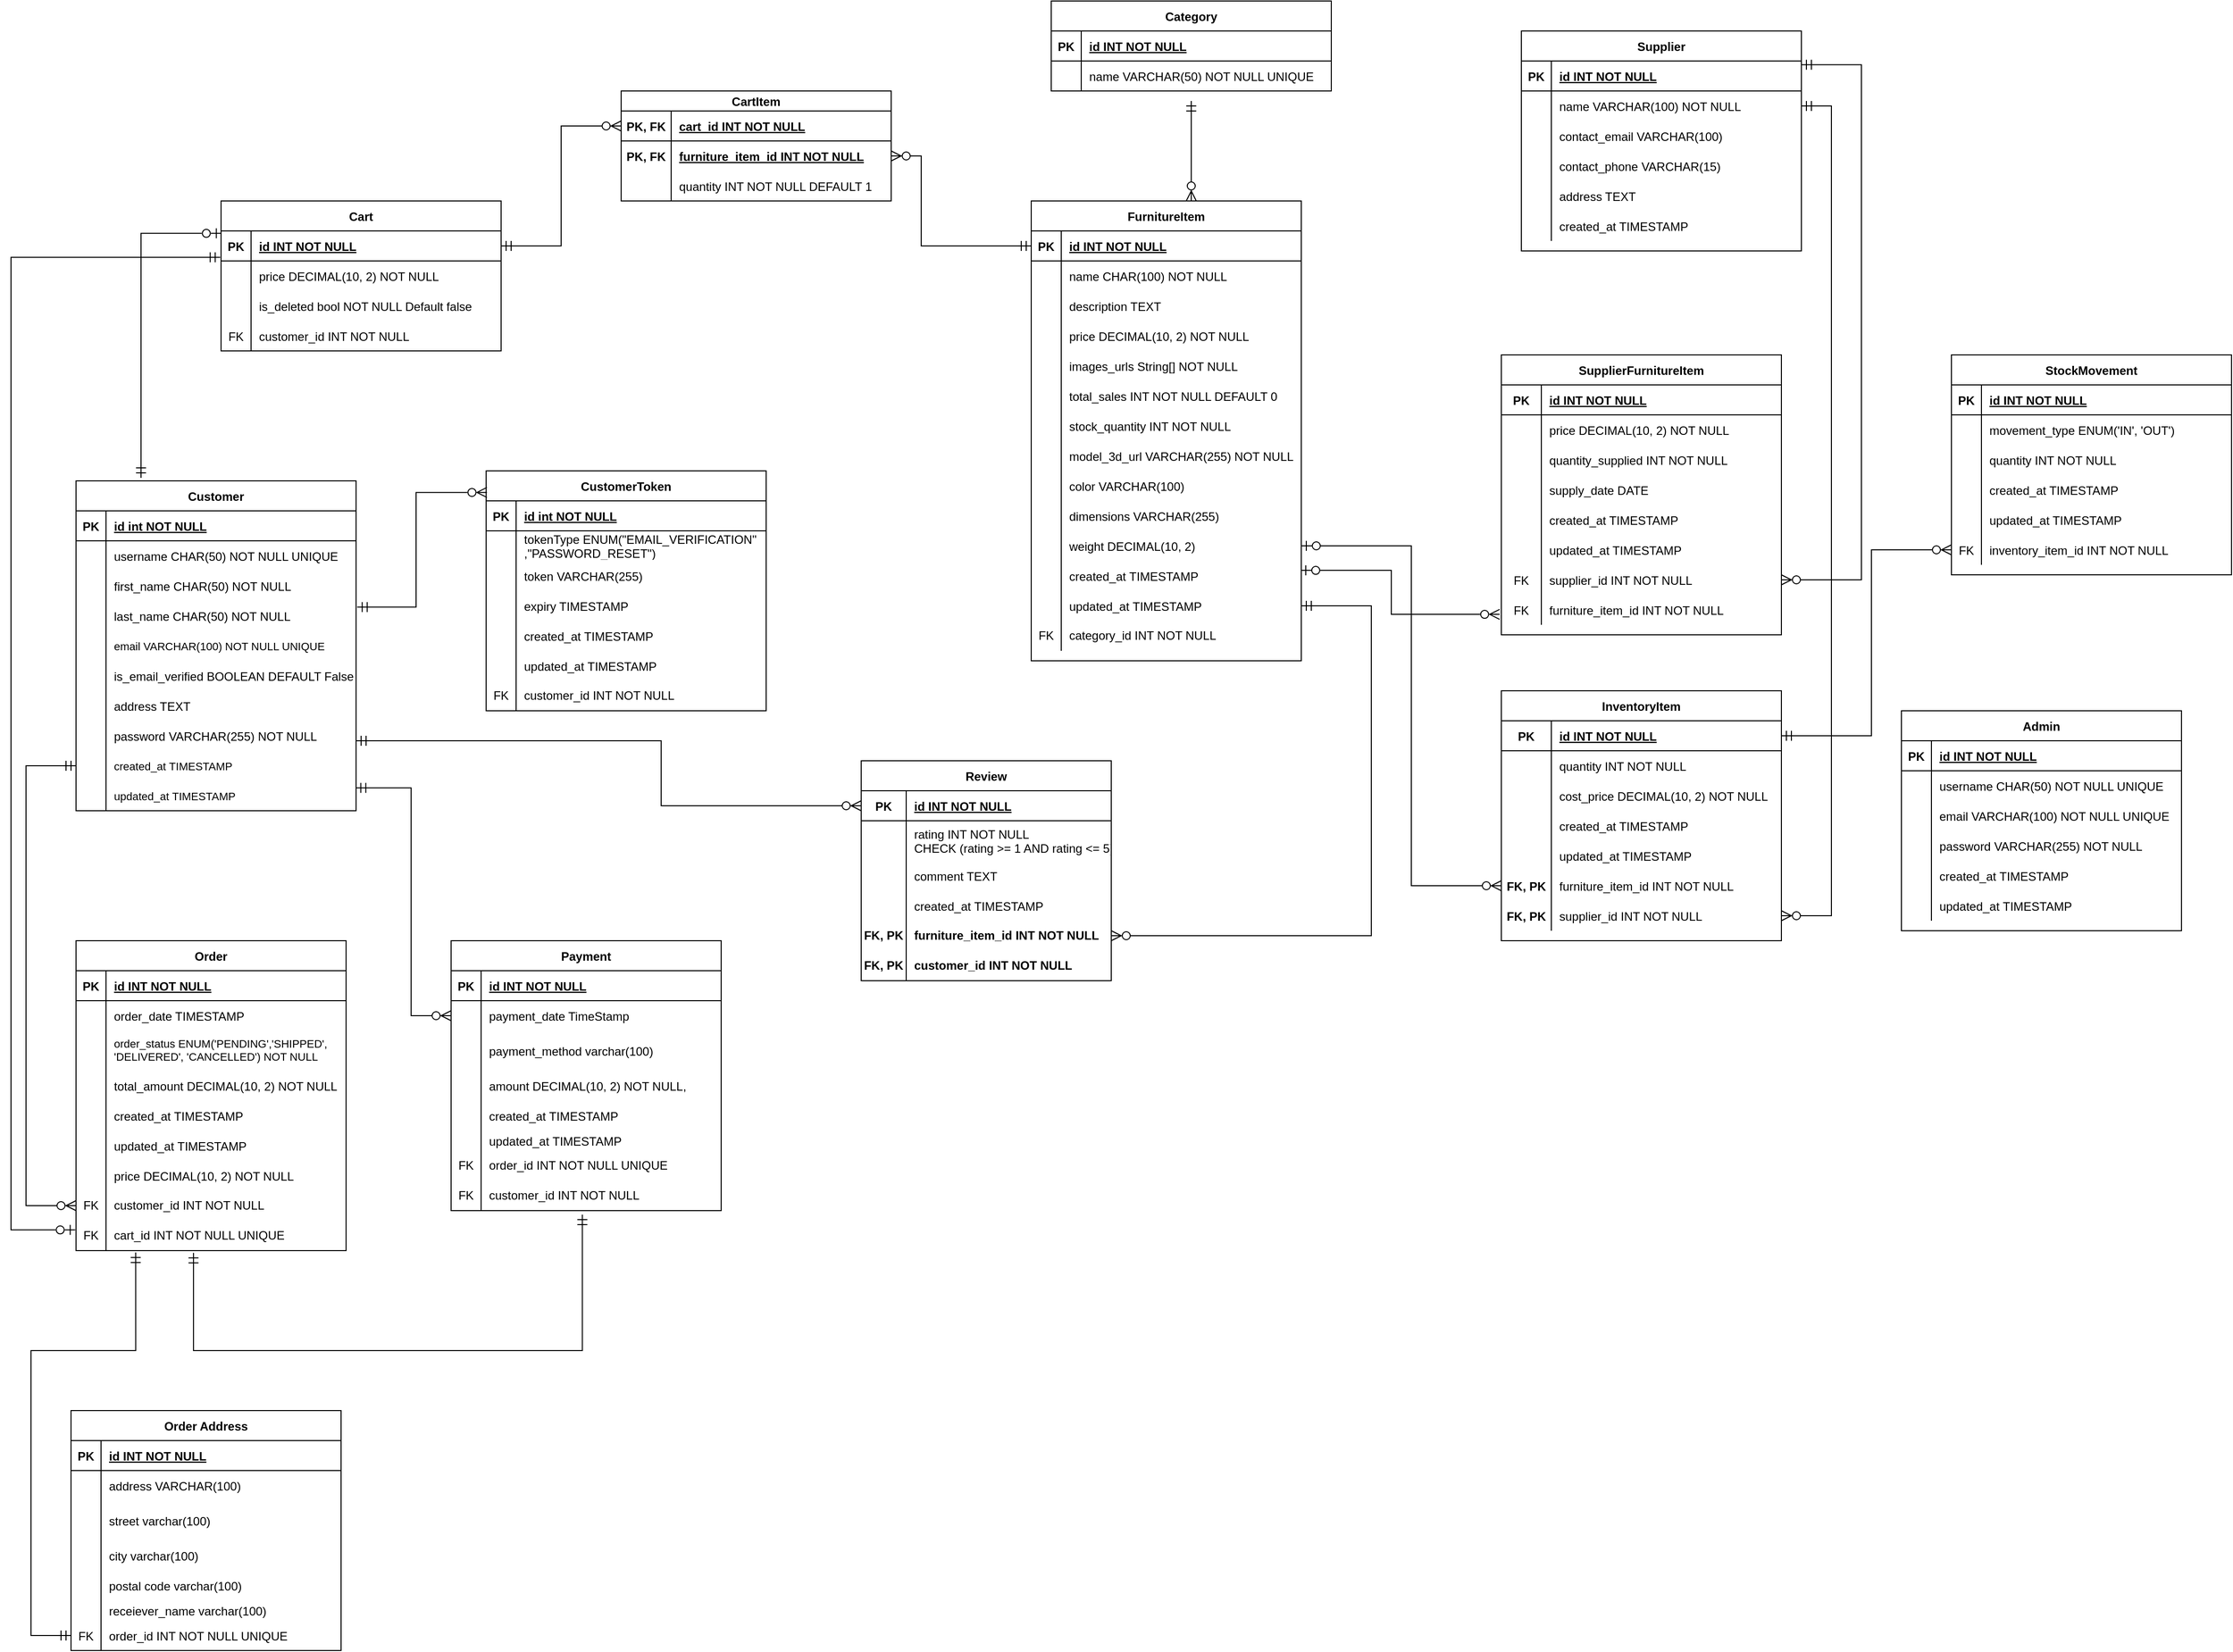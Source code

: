<mxfile version="24.5.4" type="device">
  <diagram id="R2lEEEUBdFMjLlhIrx00" name="Page-1">
    <mxGraphModel dx="1945" dy="3092" grid="1" gridSize="10" guides="1" tooltips="1" connect="1" arrows="1" fold="1" page="1" pageScale="1" pageWidth="1200" pageHeight="1920" math="0" shadow="0" extFonts="Permanent Marker^https://fonts.googleapis.com/css?family=Permanent+Marker">
      <root>
        <mxCell id="0" />
        <mxCell id="1" parent="0" />
        <mxCell id="C-vyLk0tnHw3VtMMgP7b-2" value="Admin" style="shape=table;startSize=30;container=1;collapsible=1;childLayout=tableLayout;fixedRows=1;rowLines=0;fontStyle=1;align=center;resizeLast=1;" parent="1" vertex="1">
          <mxGeometry x="1910" y="680" width="280" height="220" as="geometry">
            <mxRectangle x="170" y="1310" width="70" height="30" as="alternateBounds" />
          </mxGeometry>
        </mxCell>
        <mxCell id="C-vyLk0tnHw3VtMMgP7b-3" value="" style="shape=partialRectangle;collapsible=0;dropTarget=0;pointerEvents=0;fillColor=none;points=[[0,0.5],[1,0.5]];portConstraint=eastwest;top=0;left=0;right=0;bottom=1;" parent="C-vyLk0tnHw3VtMMgP7b-2" vertex="1">
          <mxGeometry y="30" width="280" height="30" as="geometry" />
        </mxCell>
        <mxCell id="C-vyLk0tnHw3VtMMgP7b-4" value="PK" style="shape=partialRectangle;overflow=hidden;connectable=0;fillColor=none;top=0;left=0;bottom=0;right=0;fontStyle=1;" parent="C-vyLk0tnHw3VtMMgP7b-3" vertex="1">
          <mxGeometry width="30" height="30" as="geometry">
            <mxRectangle width="30" height="30" as="alternateBounds" />
          </mxGeometry>
        </mxCell>
        <mxCell id="C-vyLk0tnHw3VtMMgP7b-5" value="id INT NOT NULL" style="shape=partialRectangle;overflow=hidden;connectable=0;fillColor=none;top=0;left=0;bottom=0;right=0;align=left;spacingLeft=6;fontStyle=5;fontSize=12;" parent="C-vyLk0tnHw3VtMMgP7b-3" vertex="1">
          <mxGeometry x="30" width="250" height="30" as="geometry">
            <mxRectangle width="250" height="30" as="alternateBounds" />
          </mxGeometry>
        </mxCell>
        <mxCell id="C-vyLk0tnHw3VtMMgP7b-6" value="" style="shape=partialRectangle;collapsible=0;dropTarget=0;pointerEvents=0;fillColor=none;points=[[0,0.5],[1,0.5]];portConstraint=eastwest;top=0;left=0;right=0;bottom=0;" parent="C-vyLk0tnHw3VtMMgP7b-2" vertex="1">
          <mxGeometry y="60" width="280" height="30" as="geometry" />
        </mxCell>
        <mxCell id="C-vyLk0tnHw3VtMMgP7b-7" value="" style="shape=partialRectangle;overflow=hidden;connectable=0;fillColor=none;top=0;left=0;bottom=0;right=0;" parent="C-vyLk0tnHw3VtMMgP7b-6" vertex="1">
          <mxGeometry width="30" height="30" as="geometry">
            <mxRectangle width="30" height="30" as="alternateBounds" />
          </mxGeometry>
        </mxCell>
        <mxCell id="C-vyLk0tnHw3VtMMgP7b-8" value="username CHAR(50) NOT NULL UNIQUE" style="shape=partialRectangle;overflow=hidden;connectable=0;fillColor=none;top=0;left=0;bottom=0;right=0;align=left;spacingLeft=6;" parent="C-vyLk0tnHw3VtMMgP7b-6" vertex="1">
          <mxGeometry x="30" width="250" height="30" as="geometry">
            <mxRectangle width="250" height="30" as="alternateBounds" />
          </mxGeometry>
        </mxCell>
        <mxCell id="C-vyLk0tnHw3VtMMgP7b-9" value="" style="shape=partialRectangle;collapsible=0;dropTarget=0;pointerEvents=0;fillColor=none;points=[[0,0.5],[1,0.5]];portConstraint=eastwest;top=0;left=0;right=0;bottom=0;" parent="C-vyLk0tnHw3VtMMgP7b-2" vertex="1">
          <mxGeometry y="90" width="280" height="30" as="geometry" />
        </mxCell>
        <mxCell id="C-vyLk0tnHw3VtMMgP7b-10" value="" style="shape=partialRectangle;overflow=hidden;connectable=0;fillColor=none;top=0;left=0;bottom=0;right=0;" parent="C-vyLk0tnHw3VtMMgP7b-9" vertex="1">
          <mxGeometry width="30" height="30" as="geometry">
            <mxRectangle width="30" height="30" as="alternateBounds" />
          </mxGeometry>
        </mxCell>
        <mxCell id="C-vyLk0tnHw3VtMMgP7b-11" value="email VARCHAR(100) NOT NULL UNIQUE" style="shape=partialRectangle;overflow=hidden;connectable=0;fillColor=none;top=0;left=0;bottom=0;right=0;align=left;spacingLeft=6;" parent="C-vyLk0tnHw3VtMMgP7b-9" vertex="1">
          <mxGeometry x="30" width="250" height="30" as="geometry">
            <mxRectangle width="250" height="30" as="alternateBounds" />
          </mxGeometry>
        </mxCell>
        <mxCell id="9rS-xaaSioIsz0vdqFVB-135" value="" style="shape=tableRow;horizontal=0;startSize=0;swimlaneHead=0;swimlaneBody=0;fillColor=none;collapsible=0;dropTarget=0;points=[[0,0.5],[1,0.5]];portConstraint=eastwest;top=0;left=0;right=0;bottom=0;" parent="C-vyLk0tnHw3VtMMgP7b-2" vertex="1">
          <mxGeometry y="120" width="280" height="30" as="geometry" />
        </mxCell>
        <mxCell id="9rS-xaaSioIsz0vdqFVB-136" value="" style="shape=partialRectangle;connectable=0;fillColor=none;top=0;left=0;bottom=0;right=0;editable=1;overflow=hidden;" parent="9rS-xaaSioIsz0vdqFVB-135" vertex="1">
          <mxGeometry width="30" height="30" as="geometry">
            <mxRectangle width="30" height="30" as="alternateBounds" />
          </mxGeometry>
        </mxCell>
        <mxCell id="9rS-xaaSioIsz0vdqFVB-137" value="password VARCHAR(255) NOT NULL" style="shape=partialRectangle;connectable=0;fillColor=none;top=0;left=0;bottom=0;right=0;align=left;spacingLeft=6;overflow=hidden;" parent="9rS-xaaSioIsz0vdqFVB-135" vertex="1">
          <mxGeometry x="30" width="250" height="30" as="geometry">
            <mxRectangle width="250" height="30" as="alternateBounds" />
          </mxGeometry>
        </mxCell>
        <mxCell id="9rS-xaaSioIsz0vdqFVB-155" value="" style="shape=tableRow;horizontal=0;startSize=0;swimlaneHead=0;swimlaneBody=0;fillColor=none;collapsible=0;dropTarget=0;points=[[0,0.5],[1,0.5]];portConstraint=eastwest;top=0;left=0;right=0;bottom=0;" parent="C-vyLk0tnHw3VtMMgP7b-2" vertex="1">
          <mxGeometry y="150" width="280" height="30" as="geometry" />
        </mxCell>
        <mxCell id="9rS-xaaSioIsz0vdqFVB-156" value="" style="shape=partialRectangle;connectable=0;fillColor=none;top=0;left=0;bottom=0;right=0;editable=1;overflow=hidden;" parent="9rS-xaaSioIsz0vdqFVB-155" vertex="1">
          <mxGeometry width="30" height="30" as="geometry">
            <mxRectangle width="30" height="30" as="alternateBounds" />
          </mxGeometry>
        </mxCell>
        <mxCell id="9rS-xaaSioIsz0vdqFVB-157" value="created_at TIMESTAMP" style="shape=partialRectangle;connectable=0;fillColor=none;top=0;left=0;bottom=0;right=0;align=left;spacingLeft=6;overflow=hidden;" parent="9rS-xaaSioIsz0vdqFVB-155" vertex="1">
          <mxGeometry x="30" width="250" height="30" as="geometry">
            <mxRectangle width="250" height="30" as="alternateBounds" />
          </mxGeometry>
        </mxCell>
        <mxCell id="9rS-xaaSioIsz0vdqFVB-158" value="" style="shape=tableRow;horizontal=0;startSize=0;swimlaneHead=0;swimlaneBody=0;fillColor=none;collapsible=0;dropTarget=0;points=[[0,0.5],[1,0.5]];portConstraint=eastwest;top=0;left=0;right=0;bottom=0;" parent="C-vyLk0tnHw3VtMMgP7b-2" vertex="1">
          <mxGeometry y="180" width="280" height="30" as="geometry" />
        </mxCell>
        <mxCell id="9rS-xaaSioIsz0vdqFVB-159" value="" style="shape=partialRectangle;connectable=0;fillColor=none;top=0;left=0;bottom=0;right=0;editable=1;overflow=hidden;" parent="9rS-xaaSioIsz0vdqFVB-158" vertex="1">
          <mxGeometry width="30" height="30" as="geometry">
            <mxRectangle width="30" height="30" as="alternateBounds" />
          </mxGeometry>
        </mxCell>
        <mxCell id="9rS-xaaSioIsz0vdqFVB-160" value="updated_at TIMESTAMP" style="shape=partialRectangle;connectable=0;fillColor=none;top=0;left=0;bottom=0;right=0;align=left;spacingLeft=6;overflow=hidden;" parent="9rS-xaaSioIsz0vdqFVB-158" vertex="1">
          <mxGeometry x="30" width="250" height="30" as="geometry">
            <mxRectangle width="250" height="30" as="alternateBounds" />
          </mxGeometry>
        </mxCell>
        <mxCell id="C-vyLk0tnHw3VtMMgP7b-23" value="Customer" style="shape=table;startSize=30;container=1;collapsible=1;childLayout=tableLayout;fixedRows=1;rowLines=0;fontStyle=1;align=center;resizeLast=1;fontSize=12;" parent="1" vertex="1">
          <mxGeometry x="85" y="450" width="280" height="330" as="geometry">
            <mxRectangle x="120" y="120" width="70" height="30" as="alternateBounds" />
          </mxGeometry>
        </mxCell>
        <mxCell id="C-vyLk0tnHw3VtMMgP7b-24" value="" style="shape=partialRectangle;collapsible=0;dropTarget=0;pointerEvents=0;fillColor=none;points=[[0,0.5],[1,0.5]];portConstraint=eastwest;top=0;left=0;right=0;bottom=1;" parent="C-vyLk0tnHw3VtMMgP7b-23" vertex="1">
          <mxGeometry y="30" width="280" height="30" as="geometry" />
        </mxCell>
        <mxCell id="C-vyLk0tnHw3VtMMgP7b-25" value="PK" style="shape=partialRectangle;overflow=hidden;connectable=0;fillColor=none;top=0;left=0;bottom=0;right=0;fontStyle=1;" parent="C-vyLk0tnHw3VtMMgP7b-24" vertex="1">
          <mxGeometry width="30" height="30" as="geometry">
            <mxRectangle width="30" height="30" as="alternateBounds" />
          </mxGeometry>
        </mxCell>
        <mxCell id="C-vyLk0tnHw3VtMMgP7b-26" value="id int NOT NULL " style="shape=partialRectangle;overflow=hidden;connectable=0;fillColor=none;top=0;left=0;bottom=0;right=0;align=left;spacingLeft=6;fontStyle=5;" parent="C-vyLk0tnHw3VtMMgP7b-24" vertex="1">
          <mxGeometry x="30" width="250" height="30" as="geometry">
            <mxRectangle width="250" height="30" as="alternateBounds" />
          </mxGeometry>
        </mxCell>
        <mxCell id="C-vyLk0tnHw3VtMMgP7b-27" value="" style="shape=partialRectangle;collapsible=0;dropTarget=0;pointerEvents=0;fillColor=none;points=[[0,0.5],[1,0.5]];portConstraint=eastwest;top=0;left=0;right=0;bottom=0;" parent="C-vyLk0tnHw3VtMMgP7b-23" vertex="1">
          <mxGeometry y="60" width="280" height="30" as="geometry" />
        </mxCell>
        <mxCell id="C-vyLk0tnHw3VtMMgP7b-28" value="" style="shape=partialRectangle;overflow=hidden;connectable=0;fillColor=none;top=0;left=0;bottom=0;right=0;" parent="C-vyLk0tnHw3VtMMgP7b-27" vertex="1">
          <mxGeometry width="30" height="30" as="geometry">
            <mxRectangle width="30" height="30" as="alternateBounds" />
          </mxGeometry>
        </mxCell>
        <mxCell id="C-vyLk0tnHw3VtMMgP7b-29" value="username CHAR(50) NOT NULL UNIQUE" style="shape=partialRectangle;overflow=hidden;connectable=0;fillColor=none;top=0;left=0;bottom=0;right=0;align=left;spacingLeft=6;" parent="C-vyLk0tnHw3VtMMgP7b-27" vertex="1">
          <mxGeometry x="30" width="250" height="30" as="geometry">
            <mxRectangle width="250" height="30" as="alternateBounds" />
          </mxGeometry>
        </mxCell>
        <mxCell id="9rS-xaaSioIsz0vdqFVB-59" value="" style="shape=tableRow;horizontal=0;startSize=0;swimlaneHead=0;swimlaneBody=0;fillColor=none;collapsible=0;dropTarget=0;points=[[0,0.5],[1,0.5]];portConstraint=eastwest;top=0;left=0;right=0;bottom=0;" parent="C-vyLk0tnHw3VtMMgP7b-23" vertex="1">
          <mxGeometry y="90" width="280" height="30" as="geometry" />
        </mxCell>
        <mxCell id="9rS-xaaSioIsz0vdqFVB-60" value="" style="shape=partialRectangle;connectable=0;fillColor=none;top=0;left=0;bottom=0;right=0;editable=1;overflow=hidden;" parent="9rS-xaaSioIsz0vdqFVB-59" vertex="1">
          <mxGeometry width="30" height="30" as="geometry">
            <mxRectangle width="30" height="30" as="alternateBounds" />
          </mxGeometry>
        </mxCell>
        <mxCell id="9rS-xaaSioIsz0vdqFVB-61" value="first_name CHAR(50) NOT NULL" style="shape=partialRectangle;connectable=0;fillColor=none;top=0;left=0;bottom=0;right=0;align=left;spacingLeft=6;overflow=hidden;" parent="9rS-xaaSioIsz0vdqFVB-59" vertex="1">
          <mxGeometry x="30" width="250" height="30" as="geometry">
            <mxRectangle width="250" height="30" as="alternateBounds" />
          </mxGeometry>
        </mxCell>
        <mxCell id="9rS-xaaSioIsz0vdqFVB-1" value="" style="shape=partialRectangle;collapsible=0;dropTarget=0;pointerEvents=0;fillColor=none;points=[[0,0.5],[1,0.5]];portConstraint=eastwest;top=0;left=0;right=0;bottom=0;" parent="C-vyLk0tnHw3VtMMgP7b-23" vertex="1">
          <mxGeometry y="120" width="280" height="30" as="geometry" />
        </mxCell>
        <mxCell id="9rS-xaaSioIsz0vdqFVB-2" value="" style="shape=partialRectangle;overflow=hidden;connectable=0;fillColor=none;top=0;left=0;bottom=0;right=0;" parent="9rS-xaaSioIsz0vdqFVB-1" vertex="1">
          <mxGeometry width="30" height="30" as="geometry">
            <mxRectangle width="30" height="30" as="alternateBounds" />
          </mxGeometry>
        </mxCell>
        <mxCell id="9rS-xaaSioIsz0vdqFVB-3" value="last_name CHAR(50) NOT NULL" style="shape=partialRectangle;overflow=hidden;connectable=0;fillColor=none;top=0;left=0;bottom=0;right=0;align=left;spacingLeft=6;" parent="9rS-xaaSioIsz0vdqFVB-1" vertex="1">
          <mxGeometry x="30" width="250" height="30" as="geometry">
            <mxRectangle width="250" height="30" as="alternateBounds" />
          </mxGeometry>
        </mxCell>
        <mxCell id="9rS-xaaSioIsz0vdqFVB-42" value="" style="shape=partialRectangle;collapsible=0;dropTarget=0;pointerEvents=0;fillColor=none;points=[[0,0.5],[1,0.5]];portConstraint=eastwest;top=0;left=0;right=0;bottom=0;" parent="C-vyLk0tnHw3VtMMgP7b-23" vertex="1">
          <mxGeometry y="150" width="280" height="30" as="geometry" />
        </mxCell>
        <mxCell id="9rS-xaaSioIsz0vdqFVB-43" value="" style="shape=partialRectangle;overflow=hidden;connectable=0;fillColor=none;top=0;left=0;bottom=0;right=0;" parent="9rS-xaaSioIsz0vdqFVB-42" vertex="1">
          <mxGeometry width="30" height="30" as="geometry">
            <mxRectangle width="30" height="30" as="alternateBounds" />
          </mxGeometry>
        </mxCell>
        <mxCell id="9rS-xaaSioIsz0vdqFVB-44" value="email VARCHAR(100) NOT NULL UNIQUE" style="shape=partialRectangle;overflow=hidden;connectable=0;fillColor=none;top=0;left=0;bottom=0;right=0;align=left;spacingLeft=6;fontSize=11;" parent="9rS-xaaSioIsz0vdqFVB-42" vertex="1">
          <mxGeometry x="30" width="250" height="30" as="geometry">
            <mxRectangle width="250" height="30" as="alternateBounds" />
          </mxGeometry>
        </mxCell>
        <mxCell id="jbmo1cFoWmoAtrdofOla-136" value="" style="shape=tableRow;horizontal=0;startSize=0;swimlaneHead=0;swimlaneBody=0;fillColor=none;collapsible=0;dropTarget=0;points=[[0,0.5],[1,0.5]];portConstraint=eastwest;top=0;left=0;right=0;bottom=0;" parent="C-vyLk0tnHw3VtMMgP7b-23" vertex="1">
          <mxGeometry y="180" width="280" height="30" as="geometry" />
        </mxCell>
        <mxCell id="jbmo1cFoWmoAtrdofOla-137" value="" style="shape=partialRectangle;connectable=0;fillColor=none;top=0;left=0;bottom=0;right=0;editable=1;overflow=hidden;" parent="jbmo1cFoWmoAtrdofOla-136" vertex="1">
          <mxGeometry width="30" height="30" as="geometry">
            <mxRectangle width="30" height="30" as="alternateBounds" />
          </mxGeometry>
        </mxCell>
        <mxCell id="jbmo1cFoWmoAtrdofOla-138" value="is_email_verified BOOLEAN DEFAULT False" style="shape=partialRectangle;connectable=0;fillColor=none;top=0;left=0;bottom=0;right=0;align=left;spacingLeft=6;overflow=hidden;" parent="jbmo1cFoWmoAtrdofOla-136" vertex="1">
          <mxGeometry x="30" width="250" height="30" as="geometry">
            <mxRectangle width="250" height="30" as="alternateBounds" />
          </mxGeometry>
        </mxCell>
        <mxCell id="9rS-xaaSioIsz0vdqFVB-63" value="" style="shape=tableRow;horizontal=0;startSize=0;swimlaneHead=0;swimlaneBody=0;fillColor=none;collapsible=0;dropTarget=0;points=[[0,0.5],[1,0.5]];portConstraint=eastwest;top=0;left=0;right=0;bottom=0;" parent="C-vyLk0tnHw3VtMMgP7b-23" vertex="1">
          <mxGeometry y="210" width="280" height="30" as="geometry" />
        </mxCell>
        <mxCell id="9rS-xaaSioIsz0vdqFVB-64" value="" style="shape=partialRectangle;connectable=0;fillColor=none;top=0;left=0;bottom=0;right=0;editable=1;overflow=hidden;" parent="9rS-xaaSioIsz0vdqFVB-63" vertex="1">
          <mxGeometry width="30" height="30" as="geometry">
            <mxRectangle width="30" height="30" as="alternateBounds" />
          </mxGeometry>
        </mxCell>
        <mxCell id="9rS-xaaSioIsz0vdqFVB-65" value="address TEXT" style="shape=partialRectangle;connectable=0;fillColor=none;top=0;left=0;bottom=0;right=0;align=left;spacingLeft=6;overflow=hidden;" parent="9rS-xaaSioIsz0vdqFVB-63" vertex="1">
          <mxGeometry x="30" width="250" height="30" as="geometry">
            <mxRectangle width="250" height="30" as="alternateBounds" />
          </mxGeometry>
        </mxCell>
        <mxCell id="9rS-xaaSioIsz0vdqFVB-128" value="" style="shape=tableRow;horizontal=0;startSize=0;swimlaneHead=0;swimlaneBody=0;fillColor=none;collapsible=0;dropTarget=0;points=[[0,0.5],[1,0.5]];portConstraint=eastwest;top=0;left=0;right=0;bottom=0;" parent="C-vyLk0tnHw3VtMMgP7b-23" vertex="1">
          <mxGeometry y="240" width="280" height="30" as="geometry" />
        </mxCell>
        <mxCell id="9rS-xaaSioIsz0vdqFVB-129" value="" style="shape=partialRectangle;connectable=0;fillColor=none;top=0;left=0;bottom=0;right=0;editable=1;overflow=hidden;" parent="9rS-xaaSioIsz0vdqFVB-128" vertex="1">
          <mxGeometry width="30" height="30" as="geometry">
            <mxRectangle width="30" height="30" as="alternateBounds" />
          </mxGeometry>
        </mxCell>
        <mxCell id="9rS-xaaSioIsz0vdqFVB-130" value="password VARCHAR(255) NOT NULL" style="shape=partialRectangle;connectable=0;fillColor=none;top=0;left=0;bottom=0;right=0;align=left;spacingLeft=6;overflow=hidden;" parent="9rS-xaaSioIsz0vdqFVB-128" vertex="1">
          <mxGeometry x="30" width="250" height="30" as="geometry">
            <mxRectangle width="250" height="30" as="alternateBounds" />
          </mxGeometry>
        </mxCell>
        <mxCell id="9rS-xaaSioIsz0vdqFVB-71" value="" style="shape=tableRow;horizontal=0;startSize=0;swimlaneHead=0;swimlaneBody=0;fillColor=none;collapsible=0;dropTarget=0;points=[[0,0.5],[1,0.5]];portConstraint=eastwest;top=0;left=0;right=0;bottom=0;" parent="C-vyLk0tnHw3VtMMgP7b-23" vertex="1">
          <mxGeometry y="270" width="280" height="30" as="geometry" />
        </mxCell>
        <mxCell id="9rS-xaaSioIsz0vdqFVB-72" value="" style="shape=partialRectangle;connectable=0;fillColor=none;top=0;left=0;bottom=0;right=0;editable=1;overflow=hidden;" parent="9rS-xaaSioIsz0vdqFVB-71" vertex="1">
          <mxGeometry width="30" height="30" as="geometry">
            <mxRectangle width="30" height="30" as="alternateBounds" />
          </mxGeometry>
        </mxCell>
        <mxCell id="9rS-xaaSioIsz0vdqFVB-73" value="created_at TIMESTAMP" style="shape=partialRectangle;connectable=0;fillColor=none;top=0;left=0;bottom=0;right=0;align=left;spacingLeft=6;overflow=hidden;fontSize=11;" parent="9rS-xaaSioIsz0vdqFVB-71" vertex="1">
          <mxGeometry x="30" width="250" height="30" as="geometry">
            <mxRectangle width="250" height="30" as="alternateBounds" />
          </mxGeometry>
        </mxCell>
        <mxCell id="9rS-xaaSioIsz0vdqFVB-81" value="" style="shape=tableRow;horizontal=0;startSize=0;swimlaneHead=0;swimlaneBody=0;fillColor=none;collapsible=0;dropTarget=0;points=[[0,0.5],[1,0.5]];portConstraint=eastwest;top=0;left=0;right=0;bottom=0;" parent="C-vyLk0tnHw3VtMMgP7b-23" vertex="1">
          <mxGeometry y="300" width="280" height="30" as="geometry" />
        </mxCell>
        <mxCell id="9rS-xaaSioIsz0vdqFVB-82" value="" style="shape=partialRectangle;connectable=0;fillColor=none;top=0;left=0;bottom=0;right=0;editable=1;overflow=hidden;" parent="9rS-xaaSioIsz0vdqFVB-81" vertex="1">
          <mxGeometry width="30" height="30" as="geometry">
            <mxRectangle width="30" height="30" as="alternateBounds" />
          </mxGeometry>
        </mxCell>
        <mxCell id="9rS-xaaSioIsz0vdqFVB-83" value="updated_at TIMESTAMP" style="shape=partialRectangle;connectable=0;fillColor=none;top=0;left=0;bottom=0;right=0;align=left;spacingLeft=6;overflow=hidden;fontSize=11;" parent="9rS-xaaSioIsz0vdqFVB-81" vertex="1">
          <mxGeometry x="30" width="250" height="30" as="geometry">
            <mxRectangle width="250" height="30" as="alternateBounds" />
          </mxGeometry>
        </mxCell>
        <mxCell id="9rS-xaaSioIsz0vdqFVB-190" value="FurnitureItem" style="shape=table;startSize=30;container=1;collapsible=1;childLayout=tableLayout;fixedRows=1;rowLines=0;fontStyle=1;align=center;resizeLast=1;" parent="1" vertex="1">
          <mxGeometry x="1040" y="170" width="270" height="460" as="geometry">
            <mxRectangle x="600" y="170" width="110" height="30" as="alternateBounds" />
          </mxGeometry>
        </mxCell>
        <mxCell id="9rS-xaaSioIsz0vdqFVB-191" value="" style="shape=partialRectangle;collapsible=0;dropTarget=0;pointerEvents=0;fillColor=none;points=[[0,0.5],[1,0.5]];portConstraint=eastwest;top=0;left=0;right=0;bottom=1;" parent="9rS-xaaSioIsz0vdqFVB-190" vertex="1">
          <mxGeometry y="30" width="270" height="30" as="geometry" />
        </mxCell>
        <mxCell id="9rS-xaaSioIsz0vdqFVB-192" value="PK" style="shape=partialRectangle;overflow=hidden;connectable=0;fillColor=none;top=0;left=0;bottom=0;right=0;fontStyle=1;" parent="9rS-xaaSioIsz0vdqFVB-191" vertex="1">
          <mxGeometry width="30" height="30" as="geometry">
            <mxRectangle width="30" height="30" as="alternateBounds" />
          </mxGeometry>
        </mxCell>
        <mxCell id="9rS-xaaSioIsz0vdqFVB-193" value="id INT NOT NULL" style="shape=partialRectangle;overflow=hidden;connectable=0;fillColor=none;top=0;left=0;bottom=0;right=0;align=left;spacingLeft=6;fontStyle=5;fontSize=12;" parent="9rS-xaaSioIsz0vdqFVB-191" vertex="1">
          <mxGeometry x="30" width="240" height="30" as="geometry">
            <mxRectangle width="240" height="30" as="alternateBounds" />
          </mxGeometry>
        </mxCell>
        <mxCell id="9rS-xaaSioIsz0vdqFVB-194" value="" style="shape=partialRectangle;collapsible=0;dropTarget=0;pointerEvents=0;fillColor=none;points=[[0,0.5],[1,0.5]];portConstraint=eastwest;top=0;left=0;right=0;bottom=0;" parent="9rS-xaaSioIsz0vdqFVB-190" vertex="1">
          <mxGeometry y="60" width="270" height="30" as="geometry" />
        </mxCell>
        <mxCell id="9rS-xaaSioIsz0vdqFVB-195" value="" style="shape=partialRectangle;overflow=hidden;connectable=0;fillColor=none;top=0;left=0;bottom=0;right=0;" parent="9rS-xaaSioIsz0vdqFVB-194" vertex="1">
          <mxGeometry width="30" height="30" as="geometry">
            <mxRectangle width="30" height="30" as="alternateBounds" />
          </mxGeometry>
        </mxCell>
        <mxCell id="9rS-xaaSioIsz0vdqFVB-196" value="name CHAR(100) NOT NULL" style="shape=partialRectangle;overflow=hidden;connectable=0;fillColor=none;top=0;left=0;bottom=0;right=0;align=left;spacingLeft=6;" parent="9rS-xaaSioIsz0vdqFVB-194" vertex="1">
          <mxGeometry x="30" width="240" height="30" as="geometry">
            <mxRectangle width="240" height="30" as="alternateBounds" />
          </mxGeometry>
        </mxCell>
        <mxCell id="9rS-xaaSioIsz0vdqFVB-197" value="" style="shape=partialRectangle;collapsible=0;dropTarget=0;pointerEvents=0;fillColor=none;points=[[0,0.5],[1,0.5]];portConstraint=eastwest;top=0;left=0;right=0;bottom=0;" parent="9rS-xaaSioIsz0vdqFVB-190" vertex="1">
          <mxGeometry y="90" width="270" height="30" as="geometry" />
        </mxCell>
        <mxCell id="9rS-xaaSioIsz0vdqFVB-198" value="" style="shape=partialRectangle;overflow=hidden;connectable=0;fillColor=none;top=0;left=0;bottom=0;right=0;" parent="9rS-xaaSioIsz0vdqFVB-197" vertex="1">
          <mxGeometry width="30" height="30" as="geometry">
            <mxRectangle width="30" height="30" as="alternateBounds" />
          </mxGeometry>
        </mxCell>
        <mxCell id="9rS-xaaSioIsz0vdqFVB-199" value="description TEXT" style="shape=partialRectangle;overflow=hidden;connectable=0;fillColor=none;top=0;left=0;bottom=0;right=0;align=left;spacingLeft=6;" parent="9rS-xaaSioIsz0vdqFVB-197" vertex="1">
          <mxGeometry x="30" width="240" height="30" as="geometry">
            <mxRectangle width="240" height="30" as="alternateBounds" />
          </mxGeometry>
        </mxCell>
        <mxCell id="9rS-xaaSioIsz0vdqFVB-200" value="" style="shape=tableRow;horizontal=0;startSize=0;swimlaneHead=0;swimlaneBody=0;fillColor=none;collapsible=0;dropTarget=0;points=[[0,0.5],[1,0.5]];portConstraint=eastwest;top=0;left=0;right=0;bottom=0;" parent="9rS-xaaSioIsz0vdqFVB-190" vertex="1">
          <mxGeometry y="120" width="270" height="30" as="geometry" />
        </mxCell>
        <mxCell id="9rS-xaaSioIsz0vdqFVB-201" value="" style="shape=partialRectangle;connectable=0;fillColor=none;top=0;left=0;bottom=0;right=0;editable=1;overflow=hidden;" parent="9rS-xaaSioIsz0vdqFVB-200" vertex="1">
          <mxGeometry width="30" height="30" as="geometry">
            <mxRectangle width="30" height="30" as="alternateBounds" />
          </mxGeometry>
        </mxCell>
        <mxCell id="9rS-xaaSioIsz0vdqFVB-202" value="price DECIMAL(10, 2) NOT NULL" style="shape=partialRectangle;connectable=0;fillColor=none;top=0;left=0;bottom=0;right=0;align=left;spacingLeft=6;overflow=hidden;" parent="9rS-xaaSioIsz0vdqFVB-200" vertex="1">
          <mxGeometry x="30" width="240" height="30" as="geometry">
            <mxRectangle width="240" height="30" as="alternateBounds" />
          </mxGeometry>
        </mxCell>
        <mxCell id="cWhuBCwP5Xucfd0uNGUB-1" value="" style="shape=tableRow;horizontal=0;startSize=0;swimlaneHead=0;swimlaneBody=0;fillColor=none;collapsible=0;dropTarget=0;points=[[0,0.5],[1,0.5]];portConstraint=eastwest;top=0;left=0;right=0;bottom=0;" vertex="1" parent="9rS-xaaSioIsz0vdqFVB-190">
          <mxGeometry y="150" width="270" height="30" as="geometry" />
        </mxCell>
        <mxCell id="cWhuBCwP5Xucfd0uNGUB-2" value="" style="shape=partialRectangle;connectable=0;fillColor=none;top=0;left=0;bottom=0;right=0;editable=1;overflow=hidden;" vertex="1" parent="cWhuBCwP5Xucfd0uNGUB-1">
          <mxGeometry width="30" height="30" as="geometry">
            <mxRectangle width="30" height="30" as="alternateBounds" />
          </mxGeometry>
        </mxCell>
        <mxCell id="cWhuBCwP5Xucfd0uNGUB-3" value="images_urls String[] NOT NULL" style="shape=partialRectangle;connectable=0;fillColor=none;top=0;left=0;bottom=0;right=0;align=left;spacingLeft=6;overflow=hidden;" vertex="1" parent="cWhuBCwP5Xucfd0uNGUB-1">
          <mxGeometry x="30" width="240" height="30" as="geometry">
            <mxRectangle width="240" height="30" as="alternateBounds" />
          </mxGeometry>
        </mxCell>
        <mxCell id="cWhuBCwP5Xucfd0uNGUB-4" value="" style="shape=tableRow;horizontal=0;startSize=0;swimlaneHead=0;swimlaneBody=0;fillColor=none;collapsible=0;dropTarget=0;points=[[0,0.5],[1,0.5]];portConstraint=eastwest;top=0;left=0;right=0;bottom=0;" vertex="1" parent="9rS-xaaSioIsz0vdqFVB-190">
          <mxGeometry y="180" width="270" height="30" as="geometry" />
        </mxCell>
        <mxCell id="cWhuBCwP5Xucfd0uNGUB-5" value="" style="shape=partialRectangle;connectable=0;fillColor=none;top=0;left=0;bottom=0;right=0;editable=1;overflow=hidden;" vertex="1" parent="cWhuBCwP5Xucfd0uNGUB-4">
          <mxGeometry width="30" height="30" as="geometry">
            <mxRectangle width="30" height="30" as="alternateBounds" />
          </mxGeometry>
        </mxCell>
        <mxCell id="cWhuBCwP5Xucfd0uNGUB-6" value="total_sales INT NOT NULL DEFAULT 0" style="shape=partialRectangle;connectable=0;fillColor=none;top=0;left=0;bottom=0;right=0;align=left;spacingLeft=6;overflow=hidden;" vertex="1" parent="cWhuBCwP5Xucfd0uNGUB-4">
          <mxGeometry x="30" width="240" height="30" as="geometry">
            <mxRectangle width="240" height="30" as="alternateBounds" />
          </mxGeometry>
        </mxCell>
        <mxCell id="9rS-xaaSioIsz0vdqFVB-218" value="" style="shape=tableRow;horizontal=0;startSize=0;swimlaneHead=0;swimlaneBody=0;fillColor=none;collapsible=0;dropTarget=0;points=[[0,0.5],[1,0.5]];portConstraint=eastwest;top=0;left=0;right=0;bottom=0;" parent="9rS-xaaSioIsz0vdqFVB-190" vertex="1">
          <mxGeometry y="210" width="270" height="30" as="geometry" />
        </mxCell>
        <mxCell id="9rS-xaaSioIsz0vdqFVB-219" value="" style="shape=partialRectangle;connectable=0;fillColor=none;top=0;left=0;bottom=0;right=0;editable=1;overflow=hidden;" parent="9rS-xaaSioIsz0vdqFVB-218" vertex="1">
          <mxGeometry width="30" height="30" as="geometry">
            <mxRectangle width="30" height="30" as="alternateBounds" />
          </mxGeometry>
        </mxCell>
        <mxCell id="9rS-xaaSioIsz0vdqFVB-220" value="stock_quantity INT NOT NULL" style="shape=partialRectangle;connectable=0;fillColor=none;top=0;left=0;bottom=0;right=0;align=left;spacingLeft=6;overflow=hidden;" parent="9rS-xaaSioIsz0vdqFVB-218" vertex="1">
          <mxGeometry x="30" width="240" height="30" as="geometry">
            <mxRectangle width="240" height="30" as="alternateBounds" />
          </mxGeometry>
        </mxCell>
        <mxCell id="9rS-xaaSioIsz0vdqFVB-224" value="" style="shape=tableRow;horizontal=0;startSize=0;swimlaneHead=0;swimlaneBody=0;fillColor=none;collapsible=0;dropTarget=0;points=[[0,0.5],[1,0.5]];portConstraint=eastwest;top=0;left=0;right=0;bottom=0;" parent="9rS-xaaSioIsz0vdqFVB-190" vertex="1">
          <mxGeometry y="240" width="270" height="30" as="geometry" />
        </mxCell>
        <mxCell id="9rS-xaaSioIsz0vdqFVB-225" value="" style="shape=partialRectangle;connectable=0;fillColor=none;top=0;left=0;bottom=0;right=0;editable=1;overflow=hidden;" parent="9rS-xaaSioIsz0vdqFVB-224" vertex="1">
          <mxGeometry width="30" height="30" as="geometry">
            <mxRectangle width="30" height="30" as="alternateBounds" />
          </mxGeometry>
        </mxCell>
        <mxCell id="9rS-xaaSioIsz0vdqFVB-226" value="model_3d_url VARCHAR(255) NOT NULL" style="shape=partialRectangle;connectable=0;fillColor=none;top=0;left=0;bottom=0;right=0;align=left;spacingLeft=6;overflow=hidden;" parent="9rS-xaaSioIsz0vdqFVB-224" vertex="1">
          <mxGeometry x="30" width="240" height="30" as="geometry">
            <mxRectangle width="240" height="30" as="alternateBounds" />
          </mxGeometry>
        </mxCell>
        <mxCell id="GQHcj9Cdq8HLCoZGcO1p-8" value="" style="shape=tableRow;horizontal=0;startSize=0;swimlaneHead=0;swimlaneBody=0;fillColor=none;collapsible=0;dropTarget=0;points=[[0,0.5],[1,0.5]];portConstraint=eastwest;top=0;left=0;right=0;bottom=0;" parent="9rS-xaaSioIsz0vdqFVB-190" vertex="1">
          <mxGeometry y="270" width="270" height="30" as="geometry" />
        </mxCell>
        <mxCell id="GQHcj9Cdq8HLCoZGcO1p-9" value="" style="shape=partialRectangle;connectable=0;fillColor=none;top=0;left=0;bottom=0;right=0;editable=1;overflow=hidden;" parent="GQHcj9Cdq8HLCoZGcO1p-8" vertex="1">
          <mxGeometry width="30" height="30" as="geometry">
            <mxRectangle width="30" height="30" as="alternateBounds" />
          </mxGeometry>
        </mxCell>
        <mxCell id="GQHcj9Cdq8HLCoZGcO1p-10" value="    color VARCHAR(100)" style="shape=partialRectangle;connectable=0;fillColor=none;top=0;left=0;bottom=0;right=0;align=left;spacingLeft=6;overflow=hidden;" parent="GQHcj9Cdq8HLCoZGcO1p-8" vertex="1">
          <mxGeometry x="30" width="240" height="30" as="geometry">
            <mxRectangle width="240" height="30" as="alternateBounds" />
          </mxGeometry>
        </mxCell>
        <mxCell id="GQHcj9Cdq8HLCoZGcO1p-11" value="" style="shape=tableRow;horizontal=0;startSize=0;swimlaneHead=0;swimlaneBody=0;fillColor=none;collapsible=0;dropTarget=0;points=[[0,0.5],[1,0.5]];portConstraint=eastwest;top=0;left=0;right=0;bottom=0;" parent="9rS-xaaSioIsz0vdqFVB-190" vertex="1">
          <mxGeometry y="300" width="270" height="30" as="geometry" />
        </mxCell>
        <mxCell id="GQHcj9Cdq8HLCoZGcO1p-12" value="" style="shape=partialRectangle;connectable=0;fillColor=none;top=0;left=0;bottom=0;right=0;editable=1;overflow=hidden;" parent="GQHcj9Cdq8HLCoZGcO1p-11" vertex="1">
          <mxGeometry width="30" height="30" as="geometry">
            <mxRectangle width="30" height="30" as="alternateBounds" />
          </mxGeometry>
        </mxCell>
        <mxCell id="GQHcj9Cdq8HLCoZGcO1p-13" value="    dimensions VARCHAR(255)" style="shape=partialRectangle;connectable=0;fillColor=none;top=0;left=0;bottom=0;right=0;align=left;spacingLeft=6;overflow=hidden;" parent="GQHcj9Cdq8HLCoZGcO1p-11" vertex="1">
          <mxGeometry x="30" width="240" height="30" as="geometry">
            <mxRectangle width="240" height="30" as="alternateBounds" />
          </mxGeometry>
        </mxCell>
        <mxCell id="GQHcj9Cdq8HLCoZGcO1p-14" value="" style="shape=tableRow;horizontal=0;startSize=0;swimlaneHead=0;swimlaneBody=0;fillColor=none;collapsible=0;dropTarget=0;points=[[0,0.5],[1,0.5]];portConstraint=eastwest;top=0;left=0;right=0;bottom=0;" parent="9rS-xaaSioIsz0vdqFVB-190" vertex="1">
          <mxGeometry y="330" width="270" height="30" as="geometry" />
        </mxCell>
        <mxCell id="GQHcj9Cdq8HLCoZGcO1p-15" value="" style="shape=partialRectangle;connectable=0;fillColor=none;top=0;left=0;bottom=0;right=0;editable=1;overflow=hidden;" parent="GQHcj9Cdq8HLCoZGcO1p-14" vertex="1">
          <mxGeometry width="30" height="30" as="geometry">
            <mxRectangle width="30" height="30" as="alternateBounds" />
          </mxGeometry>
        </mxCell>
        <mxCell id="GQHcj9Cdq8HLCoZGcO1p-16" value="    weight DECIMAL(10, 2)" style="shape=partialRectangle;connectable=0;fillColor=none;top=0;left=0;bottom=0;right=0;align=left;spacingLeft=6;overflow=hidden;" parent="GQHcj9Cdq8HLCoZGcO1p-14" vertex="1">
          <mxGeometry x="30" width="240" height="30" as="geometry">
            <mxRectangle width="240" height="30" as="alternateBounds" />
          </mxGeometry>
        </mxCell>
        <mxCell id="9rS-xaaSioIsz0vdqFVB-203" value="" style="shape=tableRow;horizontal=0;startSize=0;swimlaneHead=0;swimlaneBody=0;fillColor=none;collapsible=0;dropTarget=0;points=[[0,0.5],[1,0.5]];portConstraint=eastwest;top=0;left=0;right=0;bottom=0;" parent="9rS-xaaSioIsz0vdqFVB-190" vertex="1">
          <mxGeometry y="360" width="270" height="30" as="geometry" />
        </mxCell>
        <mxCell id="9rS-xaaSioIsz0vdqFVB-204" value="" style="shape=partialRectangle;connectable=0;fillColor=none;top=0;left=0;bottom=0;right=0;editable=1;overflow=hidden;" parent="9rS-xaaSioIsz0vdqFVB-203" vertex="1">
          <mxGeometry width="30" height="30" as="geometry">
            <mxRectangle width="30" height="30" as="alternateBounds" />
          </mxGeometry>
        </mxCell>
        <mxCell id="9rS-xaaSioIsz0vdqFVB-205" value="created_at TIMESTAMP" style="shape=partialRectangle;connectable=0;fillColor=none;top=0;left=0;bottom=0;right=0;align=left;spacingLeft=6;overflow=hidden;" parent="9rS-xaaSioIsz0vdqFVB-203" vertex="1">
          <mxGeometry x="30" width="240" height="30" as="geometry">
            <mxRectangle width="240" height="30" as="alternateBounds" />
          </mxGeometry>
        </mxCell>
        <mxCell id="9rS-xaaSioIsz0vdqFVB-206" value="" style="shape=tableRow;horizontal=0;startSize=0;swimlaneHead=0;swimlaneBody=0;fillColor=none;collapsible=0;dropTarget=0;points=[[0,0.5],[1,0.5]];portConstraint=eastwest;top=0;left=0;right=0;bottom=0;" parent="9rS-xaaSioIsz0vdqFVB-190" vertex="1">
          <mxGeometry y="390" width="270" height="30" as="geometry" />
        </mxCell>
        <mxCell id="9rS-xaaSioIsz0vdqFVB-207" value="" style="shape=partialRectangle;connectable=0;fillColor=none;top=0;left=0;bottom=0;right=0;editable=1;overflow=hidden;" parent="9rS-xaaSioIsz0vdqFVB-206" vertex="1">
          <mxGeometry width="30" height="30" as="geometry">
            <mxRectangle width="30" height="30" as="alternateBounds" />
          </mxGeometry>
        </mxCell>
        <mxCell id="9rS-xaaSioIsz0vdqFVB-208" value="updated_at TIMESTAMP" style="shape=partialRectangle;connectable=0;fillColor=none;top=0;left=0;bottom=0;right=0;align=left;spacingLeft=6;overflow=hidden;" parent="9rS-xaaSioIsz0vdqFVB-206" vertex="1">
          <mxGeometry x="30" width="240" height="30" as="geometry">
            <mxRectangle width="240" height="30" as="alternateBounds" />
          </mxGeometry>
        </mxCell>
        <mxCell id="jbmo1cFoWmoAtrdofOla-224" value="" style="shape=tableRow;horizontal=0;startSize=0;swimlaneHead=0;swimlaneBody=0;fillColor=none;collapsible=0;dropTarget=0;points=[[0,0.5],[1,0.5]];portConstraint=eastwest;top=0;left=0;right=0;bottom=0;" parent="9rS-xaaSioIsz0vdqFVB-190" vertex="1">
          <mxGeometry y="420" width="270" height="30" as="geometry" />
        </mxCell>
        <mxCell id="jbmo1cFoWmoAtrdofOla-225" value="FK" style="shape=partialRectangle;connectable=0;fillColor=none;top=0;left=0;bottom=0;right=0;fontStyle=0;overflow=hidden;whiteSpace=wrap;html=1;" parent="jbmo1cFoWmoAtrdofOla-224" vertex="1">
          <mxGeometry width="30" height="30" as="geometry">
            <mxRectangle width="30" height="30" as="alternateBounds" />
          </mxGeometry>
        </mxCell>
        <mxCell id="jbmo1cFoWmoAtrdofOla-226" value="&lt;span style=&quot;text-wrap: nowrap;&quot;&gt;category_id INT NOT NULL&lt;/span&gt;" style="shape=partialRectangle;connectable=0;fillColor=none;top=0;left=0;bottom=0;right=0;align=left;spacingLeft=6;fontStyle=0;overflow=hidden;whiteSpace=wrap;html=1;" parent="jbmo1cFoWmoAtrdofOla-224" vertex="1">
          <mxGeometry x="30" width="240" height="30" as="geometry">
            <mxRectangle width="240" height="30" as="alternateBounds" />
          </mxGeometry>
        </mxCell>
        <mxCell id="9rS-xaaSioIsz0vdqFVB-227" value="Category" style="shape=table;startSize=30;container=1;collapsible=1;childLayout=tableLayout;fixedRows=1;rowLines=0;fontStyle=1;align=center;resizeLast=1;" parent="1" vertex="1">
          <mxGeometry x="1060" y="-30" width="280" height="90" as="geometry" />
        </mxCell>
        <mxCell id="9rS-xaaSioIsz0vdqFVB-228" value="" style="shape=partialRectangle;collapsible=0;dropTarget=0;pointerEvents=0;fillColor=none;points=[[0,0.5],[1,0.5]];portConstraint=eastwest;top=0;left=0;right=0;bottom=1;" parent="9rS-xaaSioIsz0vdqFVB-227" vertex="1">
          <mxGeometry y="30" width="280" height="30" as="geometry" />
        </mxCell>
        <mxCell id="9rS-xaaSioIsz0vdqFVB-229" value="PK" style="shape=partialRectangle;overflow=hidden;connectable=0;fillColor=none;top=0;left=0;bottom=0;right=0;fontStyle=1;" parent="9rS-xaaSioIsz0vdqFVB-228" vertex="1">
          <mxGeometry width="30" height="30" as="geometry">
            <mxRectangle width="30" height="30" as="alternateBounds" />
          </mxGeometry>
        </mxCell>
        <mxCell id="9rS-xaaSioIsz0vdqFVB-230" value="id INT NOT NULL" style="shape=partialRectangle;overflow=hidden;connectable=0;fillColor=none;top=0;left=0;bottom=0;right=0;align=left;spacingLeft=6;fontStyle=5;fontSize=12;" parent="9rS-xaaSioIsz0vdqFVB-228" vertex="1">
          <mxGeometry x="30" width="250" height="30" as="geometry">
            <mxRectangle width="250" height="30" as="alternateBounds" />
          </mxGeometry>
        </mxCell>
        <mxCell id="9rS-xaaSioIsz0vdqFVB-231" value="" style="shape=partialRectangle;collapsible=0;dropTarget=0;pointerEvents=0;fillColor=none;points=[[0,0.5],[1,0.5]];portConstraint=eastwest;top=0;left=0;right=0;bottom=0;" parent="9rS-xaaSioIsz0vdqFVB-227" vertex="1">
          <mxGeometry y="60" width="280" height="30" as="geometry" />
        </mxCell>
        <mxCell id="9rS-xaaSioIsz0vdqFVB-232" value="" style="shape=partialRectangle;overflow=hidden;connectable=0;fillColor=none;top=0;left=0;bottom=0;right=0;" parent="9rS-xaaSioIsz0vdqFVB-231" vertex="1">
          <mxGeometry width="30" height="30" as="geometry">
            <mxRectangle width="30" height="30" as="alternateBounds" />
          </mxGeometry>
        </mxCell>
        <mxCell id="9rS-xaaSioIsz0vdqFVB-233" value="name VARCHAR(50) NOT NULL UNIQUE" style="shape=partialRectangle;overflow=hidden;connectable=0;fillColor=none;top=0;left=0;bottom=0;right=0;align=left;spacingLeft=6;" parent="9rS-xaaSioIsz0vdqFVB-231" vertex="1">
          <mxGeometry x="30" width="250" height="30" as="geometry">
            <mxRectangle width="250" height="30" as="alternateBounds" />
          </mxGeometry>
        </mxCell>
        <mxCell id="9rS-xaaSioIsz0vdqFVB-246" value="Order" style="shape=table;startSize=30;container=1;collapsible=1;childLayout=tableLayout;fixedRows=1;rowLines=0;fontStyle=1;align=center;resizeLast=1;" parent="1" vertex="1">
          <mxGeometry x="85" y="910" width="270" height="310" as="geometry" />
        </mxCell>
        <mxCell id="9rS-xaaSioIsz0vdqFVB-247" value="" style="shape=partialRectangle;collapsible=0;dropTarget=0;pointerEvents=0;fillColor=none;points=[[0,0.5],[1,0.5]];portConstraint=eastwest;top=0;left=0;right=0;bottom=1;" parent="9rS-xaaSioIsz0vdqFVB-246" vertex="1">
          <mxGeometry y="30" width="270" height="30" as="geometry" />
        </mxCell>
        <mxCell id="9rS-xaaSioIsz0vdqFVB-248" value="PK" style="shape=partialRectangle;overflow=hidden;connectable=0;fillColor=none;top=0;left=0;bottom=0;right=0;fontStyle=1;" parent="9rS-xaaSioIsz0vdqFVB-247" vertex="1">
          <mxGeometry width="30" height="30" as="geometry">
            <mxRectangle width="30" height="30" as="alternateBounds" />
          </mxGeometry>
        </mxCell>
        <mxCell id="9rS-xaaSioIsz0vdqFVB-249" value="id INT NOT NULL" style="shape=partialRectangle;overflow=hidden;connectable=0;fillColor=none;top=0;left=0;bottom=0;right=0;align=left;spacingLeft=6;fontStyle=5;fontSize=12;" parent="9rS-xaaSioIsz0vdqFVB-247" vertex="1">
          <mxGeometry x="30" width="240" height="30" as="geometry">
            <mxRectangle width="240" height="30" as="alternateBounds" />
          </mxGeometry>
        </mxCell>
        <mxCell id="9rS-xaaSioIsz0vdqFVB-253" value="" style="shape=partialRectangle;collapsible=0;dropTarget=0;pointerEvents=0;fillColor=none;points=[[0,0.5],[1,0.5]];portConstraint=eastwest;top=0;left=0;right=0;bottom=0;" parent="9rS-xaaSioIsz0vdqFVB-246" vertex="1">
          <mxGeometry y="60" width="270" height="30" as="geometry" />
        </mxCell>
        <mxCell id="9rS-xaaSioIsz0vdqFVB-254" value="" style="shape=partialRectangle;overflow=hidden;connectable=0;fillColor=none;top=0;left=0;bottom=0;right=0;" parent="9rS-xaaSioIsz0vdqFVB-253" vertex="1">
          <mxGeometry width="30" height="30" as="geometry">
            <mxRectangle width="30" height="30" as="alternateBounds" />
          </mxGeometry>
        </mxCell>
        <mxCell id="9rS-xaaSioIsz0vdqFVB-255" value="order_date TIMESTAMP" style="shape=partialRectangle;overflow=hidden;connectable=0;fillColor=none;top=0;left=0;bottom=0;right=0;align=left;spacingLeft=6;" parent="9rS-xaaSioIsz0vdqFVB-253" vertex="1">
          <mxGeometry x="30" width="240" height="30" as="geometry">
            <mxRectangle width="240" height="30" as="alternateBounds" />
          </mxGeometry>
        </mxCell>
        <mxCell id="9rS-xaaSioIsz0vdqFVB-256" value="" style="shape=tableRow;horizontal=0;startSize=0;swimlaneHead=0;swimlaneBody=0;fillColor=none;collapsible=0;dropTarget=0;points=[[0,0.5],[1,0.5]];portConstraint=eastwest;top=0;left=0;right=0;bottom=0;" parent="9rS-xaaSioIsz0vdqFVB-246" vertex="1">
          <mxGeometry y="90" width="270" height="40" as="geometry" />
        </mxCell>
        <mxCell id="9rS-xaaSioIsz0vdqFVB-257" value="" style="shape=partialRectangle;connectable=0;fillColor=none;top=0;left=0;bottom=0;right=0;editable=1;overflow=hidden;" parent="9rS-xaaSioIsz0vdqFVB-256" vertex="1">
          <mxGeometry width="30" height="40" as="geometry">
            <mxRectangle width="30" height="40" as="alternateBounds" />
          </mxGeometry>
        </mxCell>
        <mxCell id="9rS-xaaSioIsz0vdqFVB-258" value="order_status ENUM(&#39;PENDING&#39;,&#39;SHIPPED&#39;,&#xa;&#39;DELIVERED&#39;, &#39;CANCELLED&#39;) NOT NULL" style="shape=partialRectangle;connectable=0;fillColor=none;top=0;left=0;bottom=0;right=0;align=left;spacingLeft=6;overflow=hidden;fontSize=11;verticalAlign=top;spacingTop=0;spacing=2;spacingBottom=0;spacingRight=0;" parent="9rS-xaaSioIsz0vdqFVB-256" vertex="1">
          <mxGeometry x="30" width="240" height="40" as="geometry">
            <mxRectangle width="240" height="40" as="alternateBounds" />
          </mxGeometry>
        </mxCell>
        <mxCell id="9rS-xaaSioIsz0vdqFVB-265" value="" style="shape=tableRow;horizontal=0;startSize=0;swimlaneHead=0;swimlaneBody=0;fillColor=none;collapsible=0;dropTarget=0;points=[[0,0.5],[1,0.5]];portConstraint=eastwest;top=0;left=0;right=0;bottom=0;" parent="9rS-xaaSioIsz0vdqFVB-246" vertex="1">
          <mxGeometry y="130" width="270" height="30" as="geometry" />
        </mxCell>
        <mxCell id="9rS-xaaSioIsz0vdqFVB-266" value="" style="shape=partialRectangle;connectable=0;fillColor=none;top=0;left=0;bottom=0;right=0;editable=1;overflow=hidden;" parent="9rS-xaaSioIsz0vdqFVB-265" vertex="1">
          <mxGeometry width="30" height="30" as="geometry">
            <mxRectangle width="30" height="30" as="alternateBounds" />
          </mxGeometry>
        </mxCell>
        <mxCell id="9rS-xaaSioIsz0vdqFVB-267" value="total_amount DECIMAL(10, 2) NOT NULL" style="shape=partialRectangle;connectable=0;fillColor=none;top=0;left=0;bottom=0;right=0;align=left;spacingLeft=6;overflow=hidden;" parent="9rS-xaaSioIsz0vdqFVB-265" vertex="1">
          <mxGeometry x="30" width="240" height="30" as="geometry">
            <mxRectangle width="240" height="30" as="alternateBounds" />
          </mxGeometry>
        </mxCell>
        <mxCell id="9rS-xaaSioIsz0vdqFVB-259" value="" style="shape=tableRow;horizontal=0;startSize=0;swimlaneHead=0;swimlaneBody=0;fillColor=none;collapsible=0;dropTarget=0;points=[[0,0.5],[1,0.5]];portConstraint=eastwest;top=0;left=0;right=0;bottom=0;" parent="9rS-xaaSioIsz0vdqFVB-246" vertex="1">
          <mxGeometry y="160" width="270" height="30" as="geometry" />
        </mxCell>
        <mxCell id="9rS-xaaSioIsz0vdqFVB-260" value="" style="shape=partialRectangle;connectable=0;fillColor=none;top=0;left=0;bottom=0;right=0;editable=1;overflow=hidden;" parent="9rS-xaaSioIsz0vdqFVB-259" vertex="1">
          <mxGeometry width="30" height="30" as="geometry">
            <mxRectangle width="30" height="30" as="alternateBounds" />
          </mxGeometry>
        </mxCell>
        <mxCell id="9rS-xaaSioIsz0vdqFVB-261" value="created_at TIMESTAMP" style="shape=partialRectangle;connectable=0;fillColor=none;top=0;left=0;bottom=0;right=0;align=left;spacingLeft=6;overflow=hidden;" parent="9rS-xaaSioIsz0vdqFVB-259" vertex="1">
          <mxGeometry x="30" width="240" height="30" as="geometry">
            <mxRectangle width="240" height="30" as="alternateBounds" />
          </mxGeometry>
        </mxCell>
        <mxCell id="9rS-xaaSioIsz0vdqFVB-262" value="" style="shape=tableRow;horizontal=0;startSize=0;swimlaneHead=0;swimlaneBody=0;fillColor=none;collapsible=0;dropTarget=0;points=[[0,0.5],[1,0.5]];portConstraint=eastwest;top=0;left=0;right=0;bottom=0;" parent="9rS-xaaSioIsz0vdqFVB-246" vertex="1">
          <mxGeometry y="190" width="270" height="30" as="geometry" />
        </mxCell>
        <mxCell id="9rS-xaaSioIsz0vdqFVB-263" value="" style="shape=partialRectangle;connectable=0;fillColor=none;top=0;left=0;bottom=0;right=0;editable=1;overflow=hidden;" parent="9rS-xaaSioIsz0vdqFVB-262" vertex="1">
          <mxGeometry width="30" height="30" as="geometry">
            <mxRectangle width="30" height="30" as="alternateBounds" />
          </mxGeometry>
        </mxCell>
        <mxCell id="9rS-xaaSioIsz0vdqFVB-264" value="updated_at TIMESTAMP" style="shape=partialRectangle;connectable=0;fillColor=none;top=0;left=0;bottom=0;right=0;align=left;spacingLeft=6;overflow=hidden;" parent="9rS-xaaSioIsz0vdqFVB-262" vertex="1">
          <mxGeometry x="30" width="240" height="30" as="geometry">
            <mxRectangle width="240" height="30" as="alternateBounds" />
          </mxGeometry>
        </mxCell>
        <mxCell id="5a2fOc0VWt3uGw6Gwmif-22" value="" style="shape=tableRow;horizontal=0;startSize=0;swimlaneHead=0;swimlaneBody=0;fillColor=none;collapsible=0;dropTarget=0;points=[[0,0.5],[1,0.5]];portConstraint=eastwest;top=0;left=0;right=0;bottom=0;" parent="9rS-xaaSioIsz0vdqFVB-246" vertex="1">
          <mxGeometry y="220" width="270" height="30" as="geometry" />
        </mxCell>
        <mxCell id="5a2fOc0VWt3uGw6Gwmif-23" value="" style="shape=partialRectangle;connectable=0;fillColor=none;top=0;left=0;bottom=0;right=0;editable=1;overflow=hidden;" parent="5a2fOc0VWt3uGw6Gwmif-22" vertex="1">
          <mxGeometry width="30" height="30" as="geometry">
            <mxRectangle width="30" height="30" as="alternateBounds" />
          </mxGeometry>
        </mxCell>
        <mxCell id="5a2fOc0VWt3uGw6Gwmif-24" value="price DECIMAL(10, 2) NOT NULL" style="shape=partialRectangle;connectable=0;fillColor=none;top=0;left=0;bottom=0;right=0;align=left;spacingLeft=6;overflow=hidden;" parent="5a2fOc0VWt3uGw6Gwmif-22" vertex="1">
          <mxGeometry x="30" width="240" height="30" as="geometry">
            <mxRectangle width="240" height="30" as="alternateBounds" />
          </mxGeometry>
        </mxCell>
        <mxCell id="5a2fOc0VWt3uGw6Gwmif-2" value="" style="shape=tableRow;horizontal=0;startSize=0;swimlaneHead=0;swimlaneBody=0;fillColor=none;collapsible=0;dropTarget=0;points=[[0,0.5],[1,0.5]];portConstraint=eastwest;top=0;left=0;right=0;bottom=0;" parent="9rS-xaaSioIsz0vdqFVB-246" vertex="1">
          <mxGeometry y="250" width="270" height="30" as="geometry" />
        </mxCell>
        <mxCell id="5a2fOc0VWt3uGw6Gwmif-3" value="FK" style="shape=partialRectangle;connectable=0;fillColor=none;top=0;left=0;bottom=0;right=0;fontStyle=0;overflow=hidden;whiteSpace=wrap;html=1;" parent="5a2fOc0VWt3uGw6Gwmif-2" vertex="1">
          <mxGeometry width="30" height="30" as="geometry">
            <mxRectangle width="30" height="30" as="alternateBounds" />
          </mxGeometry>
        </mxCell>
        <mxCell id="5a2fOc0VWt3uGw6Gwmif-4" value="&lt;span style=&quot;text-wrap: nowrap;&quot;&gt;customer_id INT NOT NULL&lt;/span&gt;" style="shape=partialRectangle;connectable=0;fillColor=none;top=0;left=0;bottom=0;right=0;align=left;spacingLeft=6;fontStyle=0;overflow=hidden;whiteSpace=wrap;html=1;" parent="5a2fOc0VWt3uGw6Gwmif-2" vertex="1">
          <mxGeometry x="30" width="240" height="30" as="geometry">
            <mxRectangle width="240" height="30" as="alternateBounds" />
          </mxGeometry>
        </mxCell>
        <mxCell id="jbmo1cFoWmoAtrdofOla-171" value="" style="shape=tableRow;horizontal=0;startSize=0;swimlaneHead=0;swimlaneBody=0;fillColor=none;collapsible=0;dropTarget=0;points=[[0,0.5],[1,0.5]];portConstraint=eastwest;top=0;left=0;right=0;bottom=0;" parent="9rS-xaaSioIsz0vdqFVB-246" vertex="1">
          <mxGeometry y="280" width="270" height="30" as="geometry" />
        </mxCell>
        <mxCell id="jbmo1cFoWmoAtrdofOla-172" value="FK" style="shape=partialRectangle;connectable=0;fillColor=none;top=0;left=0;bottom=0;right=0;fontStyle=0;overflow=hidden;whiteSpace=wrap;html=1;" parent="jbmo1cFoWmoAtrdofOla-171" vertex="1">
          <mxGeometry width="30" height="30" as="geometry">
            <mxRectangle width="30" height="30" as="alternateBounds" />
          </mxGeometry>
        </mxCell>
        <mxCell id="jbmo1cFoWmoAtrdofOla-173" value="cart_id INT NOT NULL UNIQUE" style="shape=partialRectangle;connectable=0;fillColor=none;top=0;left=0;bottom=0;right=0;align=left;spacingLeft=6;fontStyle=0;overflow=hidden;whiteSpace=wrap;html=1;" parent="jbmo1cFoWmoAtrdofOla-171" vertex="1">
          <mxGeometry x="30" width="240" height="30" as="geometry">
            <mxRectangle width="240" height="30" as="alternateBounds" />
          </mxGeometry>
        </mxCell>
        <mxCell id="9rS-xaaSioIsz0vdqFVB-302" value="Review" style="shape=table;startSize=30;container=1;collapsible=1;childLayout=tableLayout;fixedRows=1;rowLines=0;fontStyle=1;align=center;resizeLast=1;" parent="1" vertex="1">
          <mxGeometry x="870" y="730" width="250" height="220" as="geometry" />
        </mxCell>
        <mxCell id="9rS-xaaSioIsz0vdqFVB-303" value="" style="shape=partialRectangle;collapsible=0;dropTarget=0;pointerEvents=0;fillColor=none;points=[[0,0.5],[1,0.5]];portConstraint=eastwest;top=0;left=0;right=0;bottom=1;" parent="9rS-xaaSioIsz0vdqFVB-302" vertex="1">
          <mxGeometry y="30" width="250" height="30" as="geometry" />
        </mxCell>
        <mxCell id="9rS-xaaSioIsz0vdqFVB-304" value="PK" style="shape=partialRectangle;overflow=hidden;connectable=0;fillColor=none;top=0;left=0;bottom=0;right=0;fontStyle=1;" parent="9rS-xaaSioIsz0vdqFVB-303" vertex="1">
          <mxGeometry width="45" height="30" as="geometry">
            <mxRectangle width="45" height="30" as="alternateBounds" />
          </mxGeometry>
        </mxCell>
        <mxCell id="9rS-xaaSioIsz0vdqFVB-305" value="id INT NOT NULL" style="shape=partialRectangle;overflow=hidden;connectable=0;fillColor=none;top=0;left=0;bottom=0;right=0;align=left;spacingLeft=6;fontStyle=5;fontSize=12;" parent="9rS-xaaSioIsz0vdqFVB-303" vertex="1">
          <mxGeometry x="45" width="205" height="30" as="geometry">
            <mxRectangle width="205" height="30" as="alternateBounds" />
          </mxGeometry>
        </mxCell>
        <mxCell id="9rS-xaaSioIsz0vdqFVB-312" value="" style="shape=tableRow;horizontal=0;startSize=0;swimlaneHead=0;swimlaneBody=0;fillColor=none;collapsible=0;dropTarget=0;points=[[0,0.5],[1,0.5]];portConstraint=eastwest;top=0;left=0;right=0;bottom=0;" parent="9rS-xaaSioIsz0vdqFVB-302" vertex="1">
          <mxGeometry y="60" width="250" height="40" as="geometry" />
        </mxCell>
        <mxCell id="9rS-xaaSioIsz0vdqFVB-313" value="" style="shape=partialRectangle;connectable=0;fillColor=none;top=0;left=0;bottom=0;right=0;editable=1;overflow=hidden;" parent="9rS-xaaSioIsz0vdqFVB-312" vertex="1">
          <mxGeometry width="45" height="40" as="geometry">
            <mxRectangle width="45" height="40" as="alternateBounds" />
          </mxGeometry>
        </mxCell>
        <mxCell id="9rS-xaaSioIsz0vdqFVB-314" value="rating INT NOT NULL &#xa;CHECK (rating &gt;= 1 AND rating &lt;= 5)" style="shape=partialRectangle;connectable=0;fillColor=none;top=0;left=0;bottom=0;right=0;align=left;spacingLeft=6;overflow=hidden;" parent="9rS-xaaSioIsz0vdqFVB-312" vertex="1">
          <mxGeometry x="45" width="205" height="40" as="geometry">
            <mxRectangle width="205" height="40" as="alternateBounds" />
          </mxGeometry>
        </mxCell>
        <mxCell id="9rS-xaaSioIsz0vdqFVB-315" value="" style="shape=tableRow;horizontal=0;startSize=0;swimlaneHead=0;swimlaneBody=0;fillColor=none;collapsible=0;dropTarget=0;points=[[0,0.5],[1,0.5]];portConstraint=eastwest;top=0;left=0;right=0;bottom=0;" parent="9rS-xaaSioIsz0vdqFVB-302" vertex="1">
          <mxGeometry y="100" width="250" height="30" as="geometry" />
        </mxCell>
        <mxCell id="9rS-xaaSioIsz0vdqFVB-316" value="" style="shape=partialRectangle;connectable=0;fillColor=none;top=0;left=0;bottom=0;right=0;editable=1;overflow=hidden;" parent="9rS-xaaSioIsz0vdqFVB-315" vertex="1">
          <mxGeometry width="45" height="30" as="geometry">
            <mxRectangle width="45" height="30" as="alternateBounds" />
          </mxGeometry>
        </mxCell>
        <mxCell id="9rS-xaaSioIsz0vdqFVB-317" value="comment TEXT" style="shape=partialRectangle;connectable=0;fillColor=none;top=0;left=0;bottom=0;right=0;align=left;spacingLeft=6;overflow=hidden;" parent="9rS-xaaSioIsz0vdqFVB-315" vertex="1">
          <mxGeometry x="45" width="205" height="30" as="geometry">
            <mxRectangle width="205" height="30" as="alternateBounds" />
          </mxGeometry>
        </mxCell>
        <mxCell id="9rS-xaaSioIsz0vdqFVB-345" value="" style="shape=tableRow;horizontal=0;startSize=0;swimlaneHead=0;swimlaneBody=0;fillColor=none;collapsible=0;dropTarget=0;points=[[0,0.5],[1,0.5]];portConstraint=eastwest;top=0;left=0;right=0;bottom=0;" parent="9rS-xaaSioIsz0vdqFVB-302" vertex="1">
          <mxGeometry y="130" width="250" height="30" as="geometry" />
        </mxCell>
        <mxCell id="9rS-xaaSioIsz0vdqFVB-346" value="" style="shape=partialRectangle;connectable=0;fillColor=none;top=0;left=0;bottom=0;right=0;editable=1;overflow=hidden;" parent="9rS-xaaSioIsz0vdqFVB-345" vertex="1">
          <mxGeometry width="45" height="30" as="geometry">
            <mxRectangle width="45" height="30" as="alternateBounds" />
          </mxGeometry>
        </mxCell>
        <mxCell id="9rS-xaaSioIsz0vdqFVB-347" value="created_at TIMESTAMP" style="shape=partialRectangle;connectable=0;fillColor=none;top=0;left=0;bottom=0;right=0;align=left;spacingLeft=6;overflow=hidden;" parent="9rS-xaaSioIsz0vdqFVB-345" vertex="1">
          <mxGeometry x="45" width="205" height="30" as="geometry">
            <mxRectangle width="205" height="30" as="alternateBounds" />
          </mxGeometry>
        </mxCell>
        <mxCell id="jbmo1cFoWmoAtrdofOla-185" value="" style="shape=tableRow;horizontal=0;startSize=0;swimlaneHead=0;swimlaneBody=0;fillColor=none;collapsible=0;dropTarget=0;points=[[0,0.5],[1,0.5]];portConstraint=eastwest;top=0;left=0;right=0;bottom=0;fontStyle=1" parent="9rS-xaaSioIsz0vdqFVB-302" vertex="1">
          <mxGeometry y="160" width="250" height="30" as="geometry" />
        </mxCell>
        <mxCell id="jbmo1cFoWmoAtrdofOla-186" value="&lt;b&gt;FK, PK&lt;/b&gt;" style="shape=partialRectangle;connectable=0;fillColor=none;top=0;left=0;bottom=0;right=0;fontStyle=0;overflow=hidden;whiteSpace=wrap;html=1;" parent="jbmo1cFoWmoAtrdofOla-185" vertex="1">
          <mxGeometry width="45" height="30" as="geometry">
            <mxRectangle width="45" height="30" as="alternateBounds" />
          </mxGeometry>
        </mxCell>
        <mxCell id="jbmo1cFoWmoAtrdofOla-187" value="&lt;span style=&quot;text-wrap: nowrap;&quot;&gt;&lt;b&gt;furniture_item_id INT NOT NULL&lt;/b&gt;&lt;/span&gt;" style="shape=partialRectangle;connectable=0;fillColor=none;top=0;left=0;bottom=0;right=0;align=left;spacingLeft=6;fontStyle=0;overflow=hidden;whiteSpace=wrap;html=1;" parent="jbmo1cFoWmoAtrdofOla-185" vertex="1">
          <mxGeometry x="45" width="205" height="30" as="geometry">
            <mxRectangle width="205" height="30" as="alternateBounds" />
          </mxGeometry>
        </mxCell>
        <mxCell id="jbmo1cFoWmoAtrdofOla-192" value="" style="shape=tableRow;horizontal=0;startSize=0;swimlaneHead=0;swimlaneBody=0;fillColor=none;collapsible=0;dropTarget=0;points=[[0,0.5],[1,0.5]];portConstraint=eastwest;top=0;left=0;right=0;bottom=0;" parent="9rS-xaaSioIsz0vdqFVB-302" vertex="1">
          <mxGeometry y="190" width="250" height="30" as="geometry" />
        </mxCell>
        <mxCell id="jbmo1cFoWmoAtrdofOla-193" value="&lt;b&gt;FK, PK&lt;/b&gt;" style="shape=partialRectangle;connectable=0;fillColor=none;top=0;left=0;bottom=0;right=0;fontStyle=0;overflow=hidden;whiteSpace=wrap;html=1;" parent="jbmo1cFoWmoAtrdofOla-192" vertex="1">
          <mxGeometry width="45" height="30" as="geometry">
            <mxRectangle width="45" height="30" as="alternateBounds" />
          </mxGeometry>
        </mxCell>
        <mxCell id="jbmo1cFoWmoAtrdofOla-194" value="&lt;span style=&quot;text-wrap: nowrap;&quot;&gt;&lt;b&gt;customer_id INT NOT NULL&lt;/b&gt;&lt;/span&gt;" style="shape=partialRectangle;connectable=0;fillColor=none;top=0;left=0;bottom=0;right=0;align=left;spacingLeft=6;fontStyle=0;overflow=hidden;whiteSpace=wrap;html=1;" parent="jbmo1cFoWmoAtrdofOla-192" vertex="1">
          <mxGeometry x="45" width="205" height="30" as="geometry">
            <mxRectangle width="205" height="30" as="alternateBounds" />
          </mxGeometry>
        </mxCell>
        <mxCell id="9rS-xaaSioIsz0vdqFVB-348" value="Cart" style="shape=table;startSize=30;container=1;collapsible=1;childLayout=tableLayout;fixedRows=1;rowLines=0;fontStyle=1;align=center;resizeLast=1;" parent="1" vertex="1">
          <mxGeometry x="230" y="170" width="280" height="150" as="geometry">
            <mxRectangle x="415" y="140" width="60" height="30" as="alternateBounds" />
          </mxGeometry>
        </mxCell>
        <mxCell id="9rS-xaaSioIsz0vdqFVB-349" value="" style="shape=partialRectangle;collapsible=0;dropTarget=0;pointerEvents=0;fillColor=none;points=[[0,0.5],[1,0.5]];portConstraint=eastwest;top=0;left=0;right=0;bottom=1;" parent="9rS-xaaSioIsz0vdqFVB-348" vertex="1">
          <mxGeometry y="30" width="280" height="30" as="geometry" />
        </mxCell>
        <mxCell id="9rS-xaaSioIsz0vdqFVB-350" value="PK" style="shape=partialRectangle;overflow=hidden;connectable=0;fillColor=none;top=0;left=0;bottom=0;right=0;fontStyle=1;" parent="9rS-xaaSioIsz0vdqFVB-349" vertex="1">
          <mxGeometry width="30" height="30" as="geometry">
            <mxRectangle width="30" height="30" as="alternateBounds" />
          </mxGeometry>
        </mxCell>
        <mxCell id="9rS-xaaSioIsz0vdqFVB-351" value="id INT NOT NULL" style="shape=partialRectangle;overflow=hidden;connectable=0;fillColor=none;top=0;left=0;bottom=0;right=0;align=left;spacingLeft=6;fontStyle=5;fontSize=12;" parent="9rS-xaaSioIsz0vdqFVB-349" vertex="1">
          <mxGeometry x="30" width="250" height="30" as="geometry">
            <mxRectangle width="250" height="30" as="alternateBounds" />
          </mxGeometry>
        </mxCell>
        <mxCell id="5a2fOc0VWt3uGw6Gwmif-11" value="" style="shape=tableRow;horizontal=0;startSize=0;swimlaneHead=0;swimlaneBody=0;fillColor=none;collapsible=0;dropTarget=0;points=[[0,0.5],[1,0.5]];portConstraint=eastwest;top=0;left=0;right=0;bottom=0;" parent="9rS-xaaSioIsz0vdqFVB-348" vertex="1">
          <mxGeometry y="60" width="280" height="30" as="geometry" />
        </mxCell>
        <mxCell id="5a2fOc0VWt3uGw6Gwmif-12" value="" style="shape=partialRectangle;connectable=0;fillColor=none;top=0;left=0;bottom=0;right=0;editable=1;overflow=hidden;" parent="5a2fOc0VWt3uGw6Gwmif-11" vertex="1">
          <mxGeometry width="30" height="30" as="geometry">
            <mxRectangle width="30" height="30" as="alternateBounds" />
          </mxGeometry>
        </mxCell>
        <mxCell id="5a2fOc0VWt3uGw6Gwmif-13" value="price DECIMAL(10, 2) NOT NULL" style="shape=partialRectangle;connectable=0;fillColor=none;top=0;left=0;bottom=0;right=0;align=left;spacingLeft=6;overflow=hidden;" parent="5a2fOc0VWt3uGw6Gwmif-11" vertex="1">
          <mxGeometry x="30" width="250" height="30" as="geometry">
            <mxRectangle width="250" height="30" as="alternateBounds" />
          </mxGeometry>
        </mxCell>
        <mxCell id="cWhuBCwP5Xucfd0uNGUB-7" value="" style="shape=tableRow;horizontal=0;startSize=0;swimlaneHead=0;swimlaneBody=0;fillColor=none;collapsible=0;dropTarget=0;points=[[0,0.5],[1,0.5]];portConstraint=eastwest;top=0;left=0;right=0;bottom=0;" vertex="1" parent="9rS-xaaSioIsz0vdqFVB-348">
          <mxGeometry y="90" width="280" height="30" as="geometry" />
        </mxCell>
        <mxCell id="cWhuBCwP5Xucfd0uNGUB-8" value="" style="shape=partialRectangle;connectable=0;fillColor=none;top=0;left=0;bottom=0;right=0;editable=1;overflow=hidden;" vertex="1" parent="cWhuBCwP5Xucfd0uNGUB-7">
          <mxGeometry width="30" height="30" as="geometry">
            <mxRectangle width="30" height="30" as="alternateBounds" />
          </mxGeometry>
        </mxCell>
        <mxCell id="cWhuBCwP5Xucfd0uNGUB-9" value="is_deleted bool NOT NULL Default false" style="shape=partialRectangle;connectable=0;fillColor=none;top=0;left=0;bottom=0;right=0;align=left;spacingLeft=6;overflow=hidden;" vertex="1" parent="cWhuBCwP5Xucfd0uNGUB-7">
          <mxGeometry x="30" width="250" height="30" as="geometry">
            <mxRectangle width="250" height="30" as="alternateBounds" />
          </mxGeometry>
        </mxCell>
        <mxCell id="9rS-xaaSioIsz0vdqFVB-364" value="" style="shape=tableRow;horizontal=0;startSize=0;swimlaneHead=0;swimlaneBody=0;fillColor=none;collapsible=0;dropTarget=0;points=[[0,0.5],[1,0.5]];portConstraint=eastwest;top=0;left=0;right=0;bottom=0;" parent="9rS-xaaSioIsz0vdqFVB-348" vertex="1">
          <mxGeometry y="120" width="280" height="30" as="geometry" />
        </mxCell>
        <mxCell id="9rS-xaaSioIsz0vdqFVB-365" value="FK" style="shape=partialRectangle;connectable=0;fillColor=none;top=0;left=0;bottom=0;right=0;editable=1;overflow=hidden;" parent="9rS-xaaSioIsz0vdqFVB-364" vertex="1">
          <mxGeometry width="30" height="30" as="geometry">
            <mxRectangle width="30" height="30" as="alternateBounds" />
          </mxGeometry>
        </mxCell>
        <mxCell id="9rS-xaaSioIsz0vdqFVB-366" value="customer_id INT NOT NULL" style="shape=partialRectangle;connectable=0;fillColor=none;top=0;left=0;bottom=0;right=0;align=left;spacingLeft=6;overflow=hidden;" parent="9rS-xaaSioIsz0vdqFVB-364" vertex="1">
          <mxGeometry x="30" width="250" height="30" as="geometry">
            <mxRectangle width="250" height="30" as="alternateBounds" />
          </mxGeometry>
        </mxCell>
        <mxCell id="jbmo1cFoWmoAtrdofOla-39" value="Payment" style="shape=table;startSize=30;container=1;collapsible=1;childLayout=tableLayout;fixedRows=1;rowLines=0;fontStyle=1;align=center;resizeLast=1;" parent="1" vertex="1">
          <mxGeometry x="460" y="910" width="270" height="270" as="geometry">
            <mxRectangle x="380" y="800" width="90" height="30" as="alternateBounds" />
          </mxGeometry>
        </mxCell>
        <mxCell id="jbmo1cFoWmoAtrdofOla-40" value="" style="shape=partialRectangle;collapsible=0;dropTarget=0;pointerEvents=0;fillColor=none;points=[[0,0.5],[1,0.5]];portConstraint=eastwest;top=0;left=0;right=0;bottom=1;" parent="jbmo1cFoWmoAtrdofOla-39" vertex="1">
          <mxGeometry y="30" width="270" height="30" as="geometry" />
        </mxCell>
        <mxCell id="jbmo1cFoWmoAtrdofOla-41" value="PK" style="shape=partialRectangle;overflow=hidden;connectable=0;fillColor=none;top=0;left=0;bottom=0;right=0;fontStyle=1;" parent="jbmo1cFoWmoAtrdofOla-40" vertex="1">
          <mxGeometry width="30" height="30" as="geometry">
            <mxRectangle width="30" height="30" as="alternateBounds" />
          </mxGeometry>
        </mxCell>
        <mxCell id="jbmo1cFoWmoAtrdofOla-42" value="id INT NOT NULL" style="shape=partialRectangle;overflow=hidden;connectable=0;fillColor=none;top=0;left=0;bottom=0;right=0;align=left;spacingLeft=6;fontStyle=5;fontSize=12;" parent="jbmo1cFoWmoAtrdofOla-40" vertex="1">
          <mxGeometry x="30" width="240" height="30" as="geometry">
            <mxRectangle width="240" height="30" as="alternateBounds" />
          </mxGeometry>
        </mxCell>
        <mxCell id="jbmo1cFoWmoAtrdofOla-46" value="" style="shape=partialRectangle;collapsible=0;dropTarget=0;pointerEvents=0;fillColor=none;points=[[0,0.5],[1,0.5]];portConstraint=eastwest;top=0;left=0;right=0;bottom=0;" parent="jbmo1cFoWmoAtrdofOla-39" vertex="1">
          <mxGeometry y="60" width="270" height="30" as="geometry" />
        </mxCell>
        <mxCell id="jbmo1cFoWmoAtrdofOla-47" value="" style="shape=partialRectangle;overflow=hidden;connectable=0;fillColor=none;top=0;left=0;bottom=0;right=0;" parent="jbmo1cFoWmoAtrdofOla-46" vertex="1">
          <mxGeometry width="30" height="30" as="geometry">
            <mxRectangle width="30" height="30" as="alternateBounds" />
          </mxGeometry>
        </mxCell>
        <mxCell id="jbmo1cFoWmoAtrdofOla-48" value="payment_date TimeStamp" style="shape=partialRectangle;overflow=hidden;connectable=0;fillColor=none;top=0;left=0;bottom=0;right=0;align=left;spacingLeft=6;" parent="jbmo1cFoWmoAtrdofOla-46" vertex="1">
          <mxGeometry x="30" width="240" height="30" as="geometry">
            <mxRectangle width="240" height="30" as="alternateBounds" />
          </mxGeometry>
        </mxCell>
        <mxCell id="jbmo1cFoWmoAtrdofOla-49" value="" style="shape=tableRow;horizontal=0;startSize=0;swimlaneHead=0;swimlaneBody=0;fillColor=none;collapsible=0;dropTarget=0;points=[[0,0.5],[1,0.5]];portConstraint=eastwest;top=0;left=0;right=0;bottom=0;" parent="jbmo1cFoWmoAtrdofOla-39" vertex="1">
          <mxGeometry y="90" width="270" height="40" as="geometry" />
        </mxCell>
        <mxCell id="jbmo1cFoWmoAtrdofOla-50" value="" style="shape=partialRectangle;connectable=0;fillColor=none;top=0;left=0;bottom=0;right=0;editable=1;overflow=hidden;" parent="jbmo1cFoWmoAtrdofOla-49" vertex="1">
          <mxGeometry width="30" height="40" as="geometry">
            <mxRectangle width="30" height="40" as="alternateBounds" />
          </mxGeometry>
        </mxCell>
        <mxCell id="jbmo1cFoWmoAtrdofOla-51" value="payment_method varchar(100)" style="shape=partialRectangle;connectable=0;fillColor=none;top=0;left=0;bottom=0;right=0;align=left;spacingLeft=6;overflow=hidden;" parent="jbmo1cFoWmoAtrdofOla-49" vertex="1">
          <mxGeometry x="30" width="240" height="40" as="geometry">
            <mxRectangle width="240" height="40" as="alternateBounds" />
          </mxGeometry>
        </mxCell>
        <mxCell id="jbmo1cFoWmoAtrdofOla-52" value="" style="shape=tableRow;horizontal=0;startSize=0;swimlaneHead=0;swimlaneBody=0;fillColor=none;collapsible=0;dropTarget=0;points=[[0,0.5],[1,0.5]];portConstraint=eastwest;top=0;left=0;right=0;bottom=0;" parent="jbmo1cFoWmoAtrdofOla-39" vertex="1">
          <mxGeometry y="130" width="270" height="30" as="geometry" />
        </mxCell>
        <mxCell id="jbmo1cFoWmoAtrdofOla-53" value="" style="shape=partialRectangle;connectable=0;fillColor=none;top=0;left=0;bottom=0;right=0;editable=1;overflow=hidden;" parent="jbmo1cFoWmoAtrdofOla-52" vertex="1">
          <mxGeometry width="30" height="30" as="geometry">
            <mxRectangle width="30" height="30" as="alternateBounds" />
          </mxGeometry>
        </mxCell>
        <mxCell id="jbmo1cFoWmoAtrdofOla-54" value="    amount DECIMAL(10, 2) NOT NULL," style="shape=partialRectangle;connectable=0;fillColor=none;top=0;left=0;bottom=0;right=0;align=left;spacingLeft=6;overflow=hidden;" parent="jbmo1cFoWmoAtrdofOla-52" vertex="1">
          <mxGeometry x="30" width="240" height="30" as="geometry">
            <mxRectangle width="240" height="30" as="alternateBounds" />
          </mxGeometry>
        </mxCell>
        <mxCell id="jbmo1cFoWmoAtrdofOla-61" value="" style="shape=tableRow;horizontal=0;startSize=0;swimlaneHead=0;swimlaneBody=0;fillColor=none;collapsible=0;dropTarget=0;points=[[0,0.5],[1,0.5]];portConstraint=eastwest;top=0;left=0;right=0;bottom=0;" parent="jbmo1cFoWmoAtrdofOla-39" vertex="1">
          <mxGeometry y="160" width="270" height="30" as="geometry" />
        </mxCell>
        <mxCell id="jbmo1cFoWmoAtrdofOla-62" value="" style="shape=partialRectangle;connectable=0;fillColor=none;top=0;left=0;bottom=0;right=0;editable=1;overflow=hidden;" parent="jbmo1cFoWmoAtrdofOla-61" vertex="1">
          <mxGeometry width="30" height="30" as="geometry">
            <mxRectangle width="30" height="30" as="alternateBounds" />
          </mxGeometry>
        </mxCell>
        <mxCell id="jbmo1cFoWmoAtrdofOla-63" value="created_at TIMESTAMP" style="shape=partialRectangle;connectable=0;fillColor=none;top=0;left=0;bottom=0;right=0;align=left;spacingLeft=6;overflow=hidden;" parent="jbmo1cFoWmoAtrdofOla-61" vertex="1">
          <mxGeometry x="30" width="240" height="30" as="geometry">
            <mxRectangle width="240" height="30" as="alternateBounds" />
          </mxGeometry>
        </mxCell>
        <mxCell id="jbmo1cFoWmoAtrdofOla-68" value="" style="shape=tableRow;horizontal=0;startSize=0;swimlaneHead=0;swimlaneBody=0;fillColor=none;collapsible=0;dropTarget=0;points=[[0,0.5],[1,0.5]];portConstraint=eastwest;top=0;left=0;right=0;bottom=0;" parent="jbmo1cFoWmoAtrdofOla-39" vertex="1">
          <mxGeometry y="190" width="270" height="20" as="geometry" />
        </mxCell>
        <mxCell id="jbmo1cFoWmoAtrdofOla-69" value="" style="shape=partialRectangle;connectable=0;fillColor=none;top=0;left=0;bottom=0;right=0;editable=1;overflow=hidden;" parent="jbmo1cFoWmoAtrdofOla-68" vertex="1">
          <mxGeometry width="30" height="20" as="geometry">
            <mxRectangle width="30" height="20" as="alternateBounds" />
          </mxGeometry>
        </mxCell>
        <mxCell id="jbmo1cFoWmoAtrdofOla-70" value="updated_at TIMESTAMP" style="shape=partialRectangle;connectable=0;fillColor=none;top=0;left=0;bottom=0;right=0;align=left;spacingLeft=6;overflow=hidden;" parent="jbmo1cFoWmoAtrdofOla-68" vertex="1">
          <mxGeometry x="30" width="240" height="20" as="geometry">
            <mxRectangle width="240" height="20" as="alternateBounds" />
          </mxGeometry>
        </mxCell>
        <mxCell id="jbmo1cFoWmoAtrdofOla-269" value="" style="shape=tableRow;horizontal=0;startSize=0;swimlaneHead=0;swimlaneBody=0;fillColor=none;collapsible=0;dropTarget=0;points=[[0,0.5],[1,0.5]];portConstraint=eastwest;top=0;left=0;right=0;bottom=0;" parent="jbmo1cFoWmoAtrdofOla-39" vertex="1">
          <mxGeometry y="210" width="270" height="30" as="geometry" />
        </mxCell>
        <mxCell id="jbmo1cFoWmoAtrdofOla-270" value="FK" style="shape=partialRectangle;connectable=0;fillColor=none;top=0;left=0;bottom=0;right=0;fontStyle=0;overflow=hidden;whiteSpace=wrap;html=1;" parent="jbmo1cFoWmoAtrdofOla-269" vertex="1">
          <mxGeometry width="30" height="30" as="geometry">
            <mxRectangle width="30" height="30" as="alternateBounds" />
          </mxGeometry>
        </mxCell>
        <mxCell id="jbmo1cFoWmoAtrdofOla-271" value="&lt;span style=&quot;text-wrap: nowrap;&quot;&gt;order_id INT NOT NULL UNIQUE&lt;/span&gt;" style="shape=partialRectangle;connectable=0;fillColor=none;top=0;left=0;bottom=0;right=0;align=left;spacingLeft=6;fontStyle=0;overflow=hidden;whiteSpace=wrap;html=1;" parent="jbmo1cFoWmoAtrdofOla-269" vertex="1">
          <mxGeometry x="30" width="240" height="30" as="geometry">
            <mxRectangle width="240" height="30" as="alternateBounds" />
          </mxGeometry>
        </mxCell>
        <mxCell id="jbmo1cFoWmoAtrdofOla-272" value="" style="shape=tableRow;horizontal=0;startSize=0;swimlaneHead=0;swimlaneBody=0;fillColor=none;collapsible=0;dropTarget=0;points=[[0,0.5],[1,0.5]];portConstraint=eastwest;top=0;left=0;right=0;bottom=0;" parent="jbmo1cFoWmoAtrdofOla-39" vertex="1">
          <mxGeometry y="240" width="270" height="30" as="geometry" />
        </mxCell>
        <mxCell id="jbmo1cFoWmoAtrdofOla-273" value="FK" style="shape=partialRectangle;connectable=0;fillColor=none;top=0;left=0;bottom=0;right=0;fontStyle=0;overflow=hidden;whiteSpace=wrap;html=1;" parent="jbmo1cFoWmoAtrdofOla-272" vertex="1">
          <mxGeometry width="30" height="30" as="geometry">
            <mxRectangle width="30" height="30" as="alternateBounds" />
          </mxGeometry>
        </mxCell>
        <mxCell id="jbmo1cFoWmoAtrdofOla-274" value="&lt;span style=&quot;text-wrap: nowrap;&quot;&gt;customer_id INT NOT NULL&lt;/span&gt;" style="shape=partialRectangle;connectable=0;fillColor=none;top=0;left=0;bottom=0;right=0;align=left;spacingLeft=6;fontStyle=0;overflow=hidden;whiteSpace=wrap;html=1;" parent="jbmo1cFoWmoAtrdofOla-272" vertex="1">
          <mxGeometry x="30" width="240" height="30" as="geometry">
            <mxRectangle width="240" height="30" as="alternateBounds" />
          </mxGeometry>
        </mxCell>
        <mxCell id="jbmo1cFoWmoAtrdofOla-71" value="CustomerToken" style="shape=table;startSize=30;container=1;collapsible=1;childLayout=tableLayout;fixedRows=1;rowLines=0;fontStyle=1;align=center;resizeLast=1;fontSize=12;" parent="1" vertex="1">
          <mxGeometry x="495" y="440" width="280" height="240" as="geometry">
            <mxRectangle x="120" y="120" width="70" height="30" as="alternateBounds" />
          </mxGeometry>
        </mxCell>
        <mxCell id="jbmo1cFoWmoAtrdofOla-72" value="" style="shape=partialRectangle;collapsible=0;dropTarget=0;pointerEvents=0;fillColor=none;points=[[0,0.5],[1,0.5]];portConstraint=eastwest;top=0;left=0;right=0;bottom=1;" parent="jbmo1cFoWmoAtrdofOla-71" vertex="1">
          <mxGeometry y="30" width="280" height="30" as="geometry" />
        </mxCell>
        <mxCell id="jbmo1cFoWmoAtrdofOla-73" value="PK" style="shape=partialRectangle;overflow=hidden;connectable=0;fillColor=none;top=0;left=0;bottom=0;right=0;fontStyle=1;" parent="jbmo1cFoWmoAtrdofOla-72" vertex="1">
          <mxGeometry width="30" height="30" as="geometry">
            <mxRectangle width="30" height="30" as="alternateBounds" />
          </mxGeometry>
        </mxCell>
        <mxCell id="jbmo1cFoWmoAtrdofOla-74" value="id int NOT NULL " style="shape=partialRectangle;overflow=hidden;connectable=0;fillColor=none;top=0;left=0;bottom=0;right=0;align=left;spacingLeft=6;fontStyle=5;" parent="jbmo1cFoWmoAtrdofOla-72" vertex="1">
          <mxGeometry x="30" width="250" height="30" as="geometry">
            <mxRectangle width="250" height="30" as="alternateBounds" />
          </mxGeometry>
        </mxCell>
        <mxCell id="jbmo1cFoWmoAtrdofOla-75" value="" style="shape=partialRectangle;collapsible=0;dropTarget=0;pointerEvents=0;fillColor=none;points=[[0,0.5],[1,0.5]];portConstraint=eastwest;top=0;left=0;right=0;bottom=0;" parent="jbmo1cFoWmoAtrdofOla-71" vertex="1">
          <mxGeometry y="60" width="280" height="30" as="geometry" />
        </mxCell>
        <mxCell id="jbmo1cFoWmoAtrdofOla-76" value="" style="shape=partialRectangle;overflow=hidden;connectable=0;fillColor=none;top=0;left=0;bottom=0;right=0;" parent="jbmo1cFoWmoAtrdofOla-75" vertex="1">
          <mxGeometry width="30" height="30" as="geometry">
            <mxRectangle width="30" height="30" as="alternateBounds" />
          </mxGeometry>
        </mxCell>
        <mxCell id="jbmo1cFoWmoAtrdofOla-77" value="tokenType     ENUM(&quot;EMAIL_VERIFICATION&quot;&#xa;,&quot;PASSWORD_RESET&quot;)" style="shape=partialRectangle;overflow=hidden;connectable=0;fillColor=none;top=0;left=0;bottom=0;right=0;align=left;spacingLeft=6;fontSize=12;" parent="jbmo1cFoWmoAtrdofOla-75" vertex="1">
          <mxGeometry x="30" width="250" height="30" as="geometry">
            <mxRectangle width="250" height="30" as="alternateBounds" />
          </mxGeometry>
        </mxCell>
        <mxCell id="jbmo1cFoWmoAtrdofOla-78" value="" style="shape=tableRow;horizontal=0;startSize=0;swimlaneHead=0;swimlaneBody=0;fillColor=none;collapsible=0;dropTarget=0;points=[[0,0.5],[1,0.5]];portConstraint=eastwest;top=0;left=0;right=0;bottom=0;" parent="jbmo1cFoWmoAtrdofOla-71" vertex="1">
          <mxGeometry y="90" width="280" height="30" as="geometry" />
        </mxCell>
        <mxCell id="jbmo1cFoWmoAtrdofOla-79" value="" style="shape=partialRectangle;connectable=0;fillColor=none;top=0;left=0;bottom=0;right=0;editable=1;overflow=hidden;" parent="jbmo1cFoWmoAtrdofOla-78" vertex="1">
          <mxGeometry width="30" height="30" as="geometry">
            <mxRectangle width="30" height="30" as="alternateBounds" />
          </mxGeometry>
        </mxCell>
        <mxCell id="jbmo1cFoWmoAtrdofOla-80" value="token         VARCHAR(255)" style="shape=partialRectangle;connectable=0;fillColor=none;top=0;left=0;bottom=0;right=0;align=left;spacingLeft=6;overflow=hidden;" parent="jbmo1cFoWmoAtrdofOla-78" vertex="1">
          <mxGeometry x="30" width="250" height="30" as="geometry">
            <mxRectangle width="250" height="30" as="alternateBounds" />
          </mxGeometry>
        </mxCell>
        <mxCell id="jbmo1cFoWmoAtrdofOla-81" value="" style="shape=partialRectangle;collapsible=0;dropTarget=0;pointerEvents=0;fillColor=none;points=[[0,0.5],[1,0.5]];portConstraint=eastwest;top=0;left=0;right=0;bottom=0;" parent="jbmo1cFoWmoAtrdofOla-71" vertex="1">
          <mxGeometry y="120" width="280" height="30" as="geometry" />
        </mxCell>
        <mxCell id="jbmo1cFoWmoAtrdofOla-82" value="" style="shape=partialRectangle;overflow=hidden;connectable=0;fillColor=none;top=0;left=0;bottom=0;right=0;" parent="jbmo1cFoWmoAtrdofOla-81" vertex="1">
          <mxGeometry width="30" height="30" as="geometry">
            <mxRectangle width="30" height="30" as="alternateBounds" />
          </mxGeometry>
        </mxCell>
        <mxCell id="jbmo1cFoWmoAtrdofOla-83" value="expiry        TIMESTAMP" style="shape=partialRectangle;overflow=hidden;connectable=0;fillColor=none;top=0;left=0;bottom=0;right=0;align=left;spacingLeft=6;" parent="jbmo1cFoWmoAtrdofOla-81" vertex="1">
          <mxGeometry x="30" width="250" height="30" as="geometry">
            <mxRectangle width="250" height="30" as="alternateBounds" />
          </mxGeometry>
        </mxCell>
        <mxCell id="jbmo1cFoWmoAtrdofOla-87" value="" style="shape=tableRow;horizontal=0;startSize=0;swimlaneHead=0;swimlaneBody=0;fillColor=none;collapsible=0;dropTarget=0;points=[[0,0.5],[1,0.5]];portConstraint=eastwest;top=0;left=0;right=0;bottom=0;" parent="jbmo1cFoWmoAtrdofOla-71" vertex="1">
          <mxGeometry y="150" width="280" height="30" as="geometry" />
        </mxCell>
        <mxCell id="jbmo1cFoWmoAtrdofOla-88" value="" style="shape=partialRectangle;connectable=0;fillColor=none;top=0;left=0;bottom=0;right=0;editable=1;overflow=hidden;" parent="jbmo1cFoWmoAtrdofOla-87" vertex="1">
          <mxGeometry width="30" height="30" as="geometry">
            <mxRectangle width="30" height="30" as="alternateBounds" />
          </mxGeometry>
        </mxCell>
        <mxCell id="jbmo1cFoWmoAtrdofOla-89" value="created_at TIMESTAMP" style="shape=partialRectangle;connectable=0;fillColor=none;top=0;left=0;bottom=0;right=0;align=left;spacingLeft=6;overflow=hidden;" parent="jbmo1cFoWmoAtrdofOla-87" vertex="1">
          <mxGeometry x="30" width="250" height="30" as="geometry">
            <mxRectangle width="250" height="30" as="alternateBounds" />
          </mxGeometry>
        </mxCell>
        <mxCell id="jbmo1cFoWmoAtrdofOla-90" value="" style="shape=tableRow;horizontal=0;startSize=0;swimlaneHead=0;swimlaneBody=0;fillColor=none;collapsible=0;dropTarget=0;points=[[0,0.5],[1,0.5]];portConstraint=eastwest;top=0;left=0;right=0;bottom=0;" parent="jbmo1cFoWmoAtrdofOla-71" vertex="1">
          <mxGeometry y="180" width="280" height="30" as="geometry" />
        </mxCell>
        <mxCell id="jbmo1cFoWmoAtrdofOla-91" value="" style="shape=partialRectangle;connectable=0;fillColor=none;top=0;left=0;bottom=0;right=0;editable=1;overflow=hidden;" parent="jbmo1cFoWmoAtrdofOla-90" vertex="1">
          <mxGeometry width="30" height="30" as="geometry">
            <mxRectangle width="30" height="30" as="alternateBounds" />
          </mxGeometry>
        </mxCell>
        <mxCell id="jbmo1cFoWmoAtrdofOla-92" value="updated_at TIMESTAMP" style="shape=partialRectangle;connectable=0;fillColor=none;top=0;left=0;bottom=0;right=0;align=left;spacingLeft=6;overflow=hidden;" parent="jbmo1cFoWmoAtrdofOla-90" vertex="1">
          <mxGeometry x="30" width="250" height="30" as="geometry">
            <mxRectangle width="250" height="30" as="alternateBounds" />
          </mxGeometry>
        </mxCell>
        <mxCell id="jbmo1cFoWmoAtrdofOla-178" value="" style="shape=tableRow;horizontal=0;startSize=0;swimlaneHead=0;swimlaneBody=0;fillColor=none;collapsible=0;dropTarget=0;points=[[0,0.5],[1,0.5]];portConstraint=eastwest;top=0;left=0;right=0;bottom=0;" parent="jbmo1cFoWmoAtrdofOla-71" vertex="1">
          <mxGeometry y="210" width="280" height="30" as="geometry" />
        </mxCell>
        <mxCell id="jbmo1cFoWmoAtrdofOla-179" value="FK" style="shape=partialRectangle;connectable=0;fillColor=none;top=0;left=0;bottom=0;right=0;fontStyle=0;overflow=hidden;whiteSpace=wrap;html=1;" parent="jbmo1cFoWmoAtrdofOla-178" vertex="1">
          <mxGeometry width="30" height="30" as="geometry">
            <mxRectangle width="30" height="30" as="alternateBounds" />
          </mxGeometry>
        </mxCell>
        <mxCell id="jbmo1cFoWmoAtrdofOla-180" value="&lt;span style=&quot;text-wrap: nowrap;&quot;&gt;customer_id INT NOT NULL&lt;/span&gt;" style="shape=partialRectangle;connectable=0;fillColor=none;top=0;left=0;bottom=0;right=0;align=left;spacingLeft=6;fontStyle=0;overflow=hidden;whiteSpace=wrap;html=1;" parent="jbmo1cFoWmoAtrdofOla-178" vertex="1">
          <mxGeometry x="30" width="250" height="30" as="geometry">
            <mxRectangle width="250" height="30" as="alternateBounds" />
          </mxGeometry>
        </mxCell>
        <mxCell id="jbmo1cFoWmoAtrdofOla-156" value="" style="edgeStyle=elbowEdgeStyle;fontSize=12;html=1;endArrow=ERzeroToMany;startArrow=ERmandOne;rounded=0;endFill=0;strokeWidth=1;endSize=8;startSize=8;entryX=0;entryY=0.5;entryDx=0;entryDy=0;" parent="1" source="9rS-xaaSioIsz0vdqFVB-71" target="5a2fOc0VWt3uGw6Gwmif-2" edge="1">
          <mxGeometry width="100" height="100" relative="1" as="geometry">
            <mxPoint x="346.36" y="730" as="sourcePoint" />
            <mxPoint x="395" y="1232.36" as="targetPoint" />
            <Array as="points">
              <mxPoint x="35" y="840" />
              <mxPoint x="435" y="1047.36" />
              <mxPoint x="437.83" y="1097.36" />
            </Array>
          </mxGeometry>
        </mxCell>
        <mxCell id="jbmo1cFoWmoAtrdofOla-158" value="" style="edgeStyle=elbowEdgeStyle;fontSize=12;html=1;endArrow=ERzeroToMany;startArrow=ERmandOne;rounded=0;entryX=0.003;entryY=0.09;entryDx=0;entryDy=0;exitX=1.004;exitY=0.209;exitDx=0;exitDy=0;exitPerimeter=0;entryPerimeter=0;endFill=0;strokeWidth=1;endSize=8;startSize=8;" parent="1" source="9rS-xaaSioIsz0vdqFVB-1" target="jbmo1cFoWmoAtrdofOla-71" edge="1">
          <mxGeometry width="100" height="100" relative="1" as="geometry">
            <mxPoint x="355" y="600" as="sourcePoint" />
            <mxPoint x="396" y="828" as="targetPoint" />
            <Array as="points">
              <mxPoint x="425" y="620" />
              <mxPoint x="436" y="916.36" />
              <mxPoint x="438.83" y="966.36" />
            </Array>
          </mxGeometry>
        </mxCell>
        <mxCell id="jbmo1cFoWmoAtrdofOla-183" value="" style="edgeStyle=orthogonalEdgeStyle;fontSize=12;html=1;endArrow=ERmandOne;startArrow=ERzeroToMany;rounded=0;endFill=0;strokeWidth=1;endSize=8;startSize=8;startFill=0;entryX=0.999;entryY=0.068;entryDx=0;entryDy=0;entryPerimeter=0;exitX=0;exitY=0.5;exitDx=0;exitDy=0;" parent="1" source="9rS-xaaSioIsz0vdqFVB-303" edge="1">
          <mxGeometry width="100" height="100" relative="1" as="geometry">
            <mxPoint x="830" y="980" as="sourcePoint" />
            <mxPoint x="365.0" y="710.04" as="targetPoint" />
            <Array as="points">
              <mxPoint x="670" y="775" />
              <mxPoint x="670" y="710" />
            </Array>
          </mxGeometry>
        </mxCell>
        <mxCell id="jbmo1cFoWmoAtrdofOla-197" value="" style="edgeStyle=elbowEdgeStyle;fontSize=12;html=1;endArrow=ERmandOne;startArrow=ERzeroToMany;rounded=0;entryX=0.999;entryY=0.237;entryDx=0;entryDy=0;exitX=0;exitY=0.5;exitDx=0;exitDy=0;endFill=0;strokeWidth=1;endSize=8;startSize=8;startFill=0;entryPerimeter=0;" parent="1" source="jbmo1cFoWmoAtrdofOla-46" target="9rS-xaaSioIsz0vdqFVB-81" edge="1">
          <mxGeometry width="100" height="100" relative="1" as="geometry">
            <mxPoint x="855.27" y="972.88" as="sourcePoint" />
            <mxPoint x="365" y="720" as="targetPoint" />
            <Array as="points">
              <mxPoint x="420" y="850" />
            </Array>
          </mxGeometry>
        </mxCell>
        <mxCell id="jbmo1cFoWmoAtrdofOla-199" value="" style="edgeStyle=orthogonalEdgeStyle;fontSize=12;html=1;endArrow=ERzeroToOne;startArrow=ERmandOne;rounded=0;entryX=0.001;entryY=0.081;entryDx=0;entryDy=0;entryPerimeter=0;endFill=0;strokeWidth=1;endSize=8;startSize=8;" parent="1" target="9rS-xaaSioIsz0vdqFVB-349" edge="1">
          <mxGeometry width="100" height="100" relative="1" as="geometry">
            <mxPoint x="150" y="447" as="sourcePoint" />
            <mxPoint x="400" y="240" as="targetPoint" />
            <Array as="points">
              <mxPoint x="150" y="447" />
              <mxPoint x="150" y="192" />
            </Array>
          </mxGeometry>
        </mxCell>
        <mxCell id="jbmo1cFoWmoAtrdofOla-201" value="" style="edgeStyle=elbowEdgeStyle;fontSize=12;html=1;endArrow=ERzeroToMany;startArrow=ERmandOne;rounded=0;entryX=0;entryY=0.5;entryDx=0;entryDy=0;exitX=1;exitY=0.5;exitDx=0;exitDy=0;endFill=0;strokeWidth=1;endSize=8;startSize=8;startFill=0;" parent="1" source="9rS-xaaSioIsz0vdqFVB-349" target="jbmo1cFoWmoAtrdofOla-203" edge="1">
          <mxGeometry width="100" height="100" relative="1" as="geometry">
            <mxPoint x="510" y="315.09" as="sourcePoint" />
            <mxPoint x="920.28" y="240" as="targetPoint" />
            <Array as="points">
              <mxPoint x="570" y="150" />
            </Array>
          </mxGeometry>
        </mxCell>
        <mxCell id="jbmo1cFoWmoAtrdofOla-202" value="CartItem" style="shape=table;startSize=20;container=1;collapsible=1;childLayout=tableLayout;fixedRows=1;rowLines=0;fontStyle=1;align=center;resizeLast=1;" parent="1" vertex="1">
          <mxGeometry x="630" y="60" width="270" height="110" as="geometry">
            <mxRectangle x="650" y="40" width="90" height="30" as="alternateBounds" />
          </mxGeometry>
        </mxCell>
        <mxCell id="jbmo1cFoWmoAtrdofOla-203" value="" style="shape=partialRectangle;collapsible=0;dropTarget=0;pointerEvents=0;fillColor=none;points=[[0,0.5],[1,0.5]];portConstraint=eastwest;top=0;left=0;right=0;bottom=1;" parent="jbmo1cFoWmoAtrdofOla-202" vertex="1">
          <mxGeometry y="20" width="270" height="30" as="geometry" />
        </mxCell>
        <mxCell id="jbmo1cFoWmoAtrdofOla-204" value="PK, FK" style="shape=partialRectangle;overflow=hidden;connectable=0;fillColor=none;top=0;left=0;bottom=0;right=0;fontStyle=1;" parent="jbmo1cFoWmoAtrdofOla-203" vertex="1">
          <mxGeometry width="50" height="30" as="geometry">
            <mxRectangle width="50" height="30" as="alternateBounds" />
          </mxGeometry>
        </mxCell>
        <mxCell id="jbmo1cFoWmoAtrdofOla-205" value="cart_id INT NOT NULL" style="shape=partialRectangle;overflow=hidden;connectable=0;fillColor=none;top=0;left=0;bottom=0;right=0;align=left;spacingLeft=6;fontStyle=5;fontSize=12;" parent="jbmo1cFoWmoAtrdofOla-203" vertex="1">
          <mxGeometry x="50" width="220" height="30" as="geometry">
            <mxRectangle width="220" height="30" as="alternateBounds" />
          </mxGeometry>
        </mxCell>
        <mxCell id="jbmo1cFoWmoAtrdofOla-209" value="" style="shape=partialRectangle;collapsible=0;dropTarget=0;pointerEvents=0;fillColor=none;points=[[0,0.5],[1,0.5]];portConstraint=eastwest;top=0;left=0;right=0;bottom=0;" parent="jbmo1cFoWmoAtrdofOla-202" vertex="1">
          <mxGeometry y="50" width="270" height="30" as="geometry" />
        </mxCell>
        <mxCell id="jbmo1cFoWmoAtrdofOla-210" value="PK, FK" style="shape=partialRectangle;overflow=hidden;connectable=0;fillColor=none;top=0;left=0;bottom=0;right=0;fontStyle=1" parent="jbmo1cFoWmoAtrdofOla-209" vertex="1">
          <mxGeometry width="50" height="30" as="geometry">
            <mxRectangle width="50" height="30" as="alternateBounds" />
          </mxGeometry>
        </mxCell>
        <mxCell id="jbmo1cFoWmoAtrdofOla-211" value="furniture_item_id INT NOT NULL" style="shape=partialRectangle;overflow=hidden;connectable=0;fillColor=none;top=0;left=0;bottom=0;right=0;align=left;spacingLeft=6;fontStyle=5" parent="jbmo1cFoWmoAtrdofOla-209" vertex="1">
          <mxGeometry x="50" width="220" height="30" as="geometry">
            <mxRectangle width="220" height="30" as="alternateBounds" />
          </mxGeometry>
        </mxCell>
        <mxCell id="jbmo1cFoWmoAtrdofOla-221" value="" style="shape=tableRow;horizontal=0;startSize=0;swimlaneHead=0;swimlaneBody=0;fillColor=none;collapsible=0;dropTarget=0;points=[[0,0.5],[1,0.5]];portConstraint=eastwest;top=0;left=0;right=0;bottom=0;" parent="jbmo1cFoWmoAtrdofOla-202" vertex="1">
          <mxGeometry y="80" width="270" height="30" as="geometry" />
        </mxCell>
        <mxCell id="jbmo1cFoWmoAtrdofOla-222" value="" style="shape=partialRectangle;connectable=0;fillColor=none;top=0;left=0;bottom=0;right=0;editable=1;overflow=hidden;" parent="jbmo1cFoWmoAtrdofOla-221" vertex="1">
          <mxGeometry width="50" height="30" as="geometry">
            <mxRectangle width="50" height="30" as="alternateBounds" />
          </mxGeometry>
        </mxCell>
        <mxCell id="jbmo1cFoWmoAtrdofOla-223" value="quantity INT NOT NULL DEFAULT 1" style="shape=partialRectangle;connectable=0;fillColor=none;top=0;left=0;bottom=0;right=0;align=left;spacingLeft=6;overflow=hidden;" parent="jbmo1cFoWmoAtrdofOla-221" vertex="1">
          <mxGeometry x="50" width="220" height="30" as="geometry">
            <mxRectangle width="220" height="30" as="alternateBounds" />
          </mxGeometry>
        </mxCell>
        <mxCell id="jbmo1cFoWmoAtrdofOla-219" value="" style="edgeStyle=elbowEdgeStyle;fontSize=12;html=1;endArrow=ERzeroToMany;startArrow=ERmandOne;rounded=0;entryX=1;entryY=0.5;entryDx=0;entryDy=0;exitX=0;exitY=0.5;exitDx=0;exitDy=0;endFill=0;strokeWidth=1;endSize=8;startSize=8;startFill=0;" parent="1" source="9rS-xaaSioIsz0vdqFVB-191" target="jbmo1cFoWmoAtrdofOla-209" edge="1">
          <mxGeometry width="100" height="100" relative="1" as="geometry">
            <mxPoint x="945" y="197" as="sourcePoint" />
            <mxPoint x="1067" y="120" as="targetPoint" />
            <Array as="points">
              <mxPoint x="930" y="160" />
            </Array>
          </mxGeometry>
        </mxCell>
        <mxCell id="jbmo1cFoWmoAtrdofOla-220" value="" style="edgeStyle=elbowEdgeStyle;fontSize=12;html=1;endArrow=ERzeroToMany;startArrow=ERmandOne;rounded=0;endFill=0;strokeWidth=1;endSize=8;startSize=8;startFill=0;" parent="1" target="9rS-xaaSioIsz0vdqFVB-190" edge="1">
          <mxGeometry width="100" height="100" relative="1" as="geometry">
            <mxPoint x="1200" y="70" as="sourcePoint" />
            <mxPoint x="1370" y="120" as="targetPoint" />
            <Array as="points">
              <mxPoint x="1200" y="120" />
            </Array>
          </mxGeometry>
        </mxCell>
        <mxCell id="jbmo1cFoWmoAtrdofOla-275" value="" style="edgeStyle=elbowEdgeStyle;fontSize=12;html=1;endArrow=ERmandOne;startArrow=ERmandOne;rounded=0;endFill=0;strokeWidth=1;endSize=8;startSize=8;startFill=0;elbow=vertical;entryX=0.435;entryY=1.074;entryDx=0;entryDy=0;entryPerimeter=0;exitX=0.486;exitY=1.133;exitDx=0;exitDy=0;exitPerimeter=0;" parent="1" source="jbmo1cFoWmoAtrdofOla-272" target="jbmo1cFoWmoAtrdofOla-171" edge="1">
          <mxGeometry width="100" height="100" relative="1" as="geometry">
            <mxPoint x="1000" y="1280" as="sourcePoint" />
            <mxPoint x="200" y="1310" as="targetPoint" />
            <Array as="points">
              <mxPoint x="390" y="1320" />
            </Array>
          </mxGeometry>
        </mxCell>
        <mxCell id="jbmo1cFoWmoAtrdofOla-282" value="" style="edgeStyle=elbowEdgeStyle;fontSize=12;html=1;endArrow=ERzeroToMany;startArrow=ERmandOne;rounded=0;entryX=1;entryY=0.5;entryDx=0;entryDy=0;exitX=1;exitY=0.5;exitDx=0;exitDy=0;endFill=0;strokeWidth=1;endSize=8;startSize=8;startFill=0;" parent="1" source="9rS-xaaSioIsz0vdqFVB-206" target="jbmo1cFoWmoAtrdofOla-185" edge="1">
          <mxGeometry width="100" height="100" relative="1" as="geometry">
            <mxPoint x="1330" y="420" as="sourcePoint" />
            <mxPoint x="1210" y="910" as="targetPoint" />
            <Array as="points">
              <mxPoint x="1380" y="710" />
            </Array>
          </mxGeometry>
        </mxCell>
        <mxCell id="5a2fOc0VWt3uGw6Gwmif-7" value="" style="edgeStyle=elbowEdgeStyle;fontSize=12;html=1;endArrow=ERzeroToOne;startArrow=ERmandOne;rounded=0;endFill=0;strokeWidth=1;endSize=8;startSize=8;exitX=-0.003;exitY=0.878;exitDx=0;exitDy=0;exitPerimeter=0;entryX=-0.003;entryY=0.309;entryDx=0;entryDy=0;entryPerimeter=0;" parent="1" source="9rS-xaaSioIsz0vdqFVB-349" target="jbmo1cFoWmoAtrdofOla-171" edge="1">
          <mxGeometry width="100" height="100" relative="1" as="geometry">
            <mxPoint x="60" y="750" as="sourcePoint" />
            <mxPoint x="80" y="1260" as="targetPoint" />
            <Array as="points">
              <mxPoint x="20" y="710" />
              <mxPoint x="410" y="1062.36" />
              <mxPoint x="412.83" y="1112.36" />
            </Array>
          </mxGeometry>
        </mxCell>
        <mxCell id="SMZsuOIpp033GHpu6580-1" value="Order Address" style="shape=table;startSize=30;container=1;collapsible=1;childLayout=tableLayout;fixedRows=1;rowLines=0;fontStyle=1;align=center;resizeLast=1;" parent="1" vertex="1">
          <mxGeometry x="80" y="1380" width="270" height="240" as="geometry">
            <mxRectangle x="380" y="800" width="90" height="30" as="alternateBounds" />
          </mxGeometry>
        </mxCell>
        <mxCell id="SMZsuOIpp033GHpu6580-2" value="" style="shape=partialRectangle;collapsible=0;dropTarget=0;pointerEvents=0;fillColor=none;points=[[0,0.5],[1,0.5]];portConstraint=eastwest;top=0;left=0;right=0;bottom=1;" parent="SMZsuOIpp033GHpu6580-1" vertex="1">
          <mxGeometry y="30" width="270" height="30" as="geometry" />
        </mxCell>
        <mxCell id="SMZsuOIpp033GHpu6580-3" value="PK" style="shape=partialRectangle;overflow=hidden;connectable=0;fillColor=none;top=0;left=0;bottom=0;right=0;fontStyle=1;" parent="SMZsuOIpp033GHpu6580-2" vertex="1">
          <mxGeometry width="30" height="30" as="geometry">
            <mxRectangle width="30" height="30" as="alternateBounds" />
          </mxGeometry>
        </mxCell>
        <mxCell id="SMZsuOIpp033GHpu6580-4" value="id INT NOT NULL" style="shape=partialRectangle;overflow=hidden;connectable=0;fillColor=none;top=0;left=0;bottom=0;right=0;align=left;spacingLeft=6;fontStyle=5;fontSize=12;" parent="SMZsuOIpp033GHpu6580-2" vertex="1">
          <mxGeometry x="30" width="240" height="30" as="geometry">
            <mxRectangle width="240" height="30" as="alternateBounds" />
          </mxGeometry>
        </mxCell>
        <mxCell id="SMZsuOIpp033GHpu6580-5" value="" style="shape=partialRectangle;collapsible=0;dropTarget=0;pointerEvents=0;fillColor=none;points=[[0,0.5],[1,0.5]];portConstraint=eastwest;top=0;left=0;right=0;bottom=0;" parent="SMZsuOIpp033GHpu6580-1" vertex="1">
          <mxGeometry y="60" width="270" height="30" as="geometry" />
        </mxCell>
        <mxCell id="SMZsuOIpp033GHpu6580-6" value="" style="shape=partialRectangle;overflow=hidden;connectable=0;fillColor=none;top=0;left=0;bottom=0;right=0;" parent="SMZsuOIpp033GHpu6580-5" vertex="1">
          <mxGeometry width="30" height="30" as="geometry">
            <mxRectangle width="30" height="30" as="alternateBounds" />
          </mxGeometry>
        </mxCell>
        <mxCell id="SMZsuOIpp033GHpu6580-7" value="address VARCHAR(100)" style="shape=partialRectangle;overflow=hidden;connectable=0;fillColor=none;top=0;left=0;bottom=0;right=0;align=left;spacingLeft=6;" parent="SMZsuOIpp033GHpu6580-5" vertex="1">
          <mxGeometry x="30" width="240" height="30" as="geometry">
            <mxRectangle width="240" height="30" as="alternateBounds" />
          </mxGeometry>
        </mxCell>
        <mxCell id="SMZsuOIpp033GHpu6580-8" value="" style="shape=tableRow;horizontal=0;startSize=0;swimlaneHead=0;swimlaneBody=0;fillColor=none;collapsible=0;dropTarget=0;points=[[0,0.5],[1,0.5]];portConstraint=eastwest;top=0;left=0;right=0;bottom=0;" parent="SMZsuOIpp033GHpu6580-1" vertex="1">
          <mxGeometry y="90" width="270" height="40" as="geometry" />
        </mxCell>
        <mxCell id="SMZsuOIpp033GHpu6580-9" value="" style="shape=partialRectangle;connectable=0;fillColor=none;top=0;left=0;bottom=0;right=0;editable=1;overflow=hidden;" parent="SMZsuOIpp033GHpu6580-8" vertex="1">
          <mxGeometry width="30" height="40" as="geometry">
            <mxRectangle width="30" height="40" as="alternateBounds" />
          </mxGeometry>
        </mxCell>
        <mxCell id="SMZsuOIpp033GHpu6580-10" value="street varchar(100)" style="shape=partialRectangle;connectable=0;fillColor=none;top=0;left=0;bottom=0;right=0;align=left;spacingLeft=6;overflow=hidden;" parent="SMZsuOIpp033GHpu6580-8" vertex="1">
          <mxGeometry x="30" width="240" height="40" as="geometry">
            <mxRectangle width="240" height="40" as="alternateBounds" />
          </mxGeometry>
        </mxCell>
        <mxCell id="SMZsuOIpp033GHpu6580-11" value="" style="shape=tableRow;horizontal=0;startSize=0;swimlaneHead=0;swimlaneBody=0;fillColor=none;collapsible=0;dropTarget=0;points=[[0,0.5],[1,0.5]];portConstraint=eastwest;top=0;left=0;right=0;bottom=0;" parent="SMZsuOIpp033GHpu6580-1" vertex="1">
          <mxGeometry y="130" width="270" height="30" as="geometry" />
        </mxCell>
        <mxCell id="SMZsuOIpp033GHpu6580-12" value="" style="shape=partialRectangle;connectable=0;fillColor=none;top=0;left=0;bottom=0;right=0;editable=1;overflow=hidden;" parent="SMZsuOIpp033GHpu6580-11" vertex="1">
          <mxGeometry width="30" height="30" as="geometry">
            <mxRectangle width="30" height="30" as="alternateBounds" />
          </mxGeometry>
        </mxCell>
        <mxCell id="SMZsuOIpp033GHpu6580-13" value="city varchar(100)" style="shape=partialRectangle;connectable=0;fillColor=none;top=0;left=0;bottom=0;right=0;align=left;spacingLeft=6;overflow=hidden;" parent="SMZsuOIpp033GHpu6580-11" vertex="1">
          <mxGeometry x="30" width="240" height="30" as="geometry">
            <mxRectangle width="240" height="30" as="alternateBounds" />
          </mxGeometry>
        </mxCell>
        <mxCell id="SMZsuOIpp033GHpu6580-14" value="" style="shape=tableRow;horizontal=0;startSize=0;swimlaneHead=0;swimlaneBody=0;fillColor=none;collapsible=0;dropTarget=0;points=[[0,0.5],[1,0.5]];portConstraint=eastwest;top=0;left=0;right=0;bottom=0;" parent="SMZsuOIpp033GHpu6580-1" vertex="1">
          <mxGeometry y="160" width="270" height="30" as="geometry" />
        </mxCell>
        <mxCell id="SMZsuOIpp033GHpu6580-15" value="" style="shape=partialRectangle;connectable=0;fillColor=none;top=0;left=0;bottom=0;right=0;editable=1;overflow=hidden;" parent="SMZsuOIpp033GHpu6580-14" vertex="1">
          <mxGeometry width="30" height="30" as="geometry">
            <mxRectangle width="30" height="30" as="alternateBounds" />
          </mxGeometry>
        </mxCell>
        <mxCell id="SMZsuOIpp033GHpu6580-16" value="postal code varchar(100)" style="shape=partialRectangle;connectable=0;fillColor=none;top=0;left=0;bottom=0;right=0;align=left;spacingLeft=6;overflow=hidden;" parent="SMZsuOIpp033GHpu6580-14" vertex="1">
          <mxGeometry x="30" width="240" height="30" as="geometry">
            <mxRectangle width="240" height="30" as="alternateBounds" />
          </mxGeometry>
        </mxCell>
        <mxCell id="SMZsuOIpp033GHpu6580-17" value="" style="shape=tableRow;horizontal=0;startSize=0;swimlaneHead=0;swimlaneBody=0;fillColor=none;collapsible=0;dropTarget=0;points=[[0,0.5],[1,0.5]];portConstraint=eastwest;top=0;left=0;right=0;bottom=0;" parent="SMZsuOIpp033GHpu6580-1" vertex="1">
          <mxGeometry y="190" width="270" height="20" as="geometry" />
        </mxCell>
        <mxCell id="SMZsuOIpp033GHpu6580-18" value="" style="shape=partialRectangle;connectable=0;fillColor=none;top=0;left=0;bottom=0;right=0;editable=1;overflow=hidden;" parent="SMZsuOIpp033GHpu6580-17" vertex="1">
          <mxGeometry width="30" height="20" as="geometry">
            <mxRectangle width="30" height="20" as="alternateBounds" />
          </mxGeometry>
        </mxCell>
        <mxCell id="SMZsuOIpp033GHpu6580-19" value="receiever_name varchar(100)" style="shape=partialRectangle;connectable=0;fillColor=none;top=0;left=0;bottom=0;right=0;align=left;spacingLeft=6;overflow=hidden;" parent="SMZsuOIpp033GHpu6580-17" vertex="1">
          <mxGeometry x="30" width="240" height="20" as="geometry">
            <mxRectangle width="240" height="20" as="alternateBounds" />
          </mxGeometry>
        </mxCell>
        <mxCell id="SMZsuOIpp033GHpu6580-177" value="" style="shape=tableRow;horizontal=0;startSize=0;swimlaneHead=0;swimlaneBody=0;fillColor=none;collapsible=0;dropTarget=0;points=[[0,0.5],[1,0.5]];portConstraint=eastwest;top=0;left=0;right=0;bottom=0;" parent="SMZsuOIpp033GHpu6580-1" vertex="1">
          <mxGeometry y="210" width="270" height="30" as="geometry" />
        </mxCell>
        <mxCell id="SMZsuOIpp033GHpu6580-178" value="FK" style="shape=partialRectangle;connectable=0;fillColor=none;top=0;left=0;bottom=0;right=0;editable=1;overflow=hidden;" parent="SMZsuOIpp033GHpu6580-177" vertex="1">
          <mxGeometry width="30" height="30" as="geometry">
            <mxRectangle width="30" height="30" as="alternateBounds" />
          </mxGeometry>
        </mxCell>
        <mxCell id="SMZsuOIpp033GHpu6580-179" value="order_id INT NOT NULL UNIQUE" style="shape=partialRectangle;connectable=0;fillColor=none;top=0;left=0;bottom=0;right=0;align=left;spacingLeft=6;overflow=hidden;" parent="SMZsuOIpp033GHpu6580-177" vertex="1">
          <mxGeometry x="30" width="240" height="30" as="geometry">
            <mxRectangle width="240" height="30" as="alternateBounds" />
          </mxGeometry>
        </mxCell>
        <mxCell id="SMZsuOIpp033GHpu6580-184" value="" style="edgeStyle=orthogonalEdgeStyle;fontSize=12;html=1;endArrow=ERmandOne;startArrow=ERmandOne;rounded=0;endFill=0;strokeWidth=1;endSize=8;startSize=8;startFill=0;exitX=0;exitY=0.5;exitDx=0;exitDy=0;entryX=0.221;entryY=1.063;entryDx=0;entryDy=0;entryPerimeter=0;" parent="1" source="SMZsuOIpp033GHpu6580-177" target="jbmo1cFoWmoAtrdofOla-171" edge="1">
          <mxGeometry width="100" height="100" relative="1" as="geometry">
            <mxPoint x="80" y="1425" as="sourcePoint" />
            <mxPoint x="85" y="1243" as="targetPoint" />
            <Array as="points">
              <mxPoint x="40" y="1605" />
              <mxPoint x="40" y="1320" />
              <mxPoint x="145" y="1320" />
            </Array>
          </mxGeometry>
        </mxCell>
        <mxCell id="SMZsuOIpp033GHpu6580-186" value="Supplier" style="shape=table;startSize=30;container=1;collapsible=1;childLayout=tableLayout;fixedRows=1;rowLines=0;fontStyle=1;align=center;resizeLast=1;" parent="1" vertex="1">
          <mxGeometry x="1530" width="280" height="220" as="geometry">
            <mxRectangle x="170" y="1310" width="70" height="30" as="alternateBounds" />
          </mxGeometry>
        </mxCell>
        <mxCell id="SMZsuOIpp033GHpu6580-187" value="" style="shape=partialRectangle;collapsible=0;dropTarget=0;pointerEvents=0;fillColor=none;points=[[0,0.5],[1,0.5]];portConstraint=eastwest;top=0;left=0;right=0;bottom=1;" parent="SMZsuOIpp033GHpu6580-186" vertex="1">
          <mxGeometry y="30" width="280" height="30" as="geometry" />
        </mxCell>
        <mxCell id="SMZsuOIpp033GHpu6580-188" value="PK" style="shape=partialRectangle;overflow=hidden;connectable=0;fillColor=none;top=0;left=0;bottom=0;right=0;fontStyle=1;" parent="SMZsuOIpp033GHpu6580-187" vertex="1">
          <mxGeometry width="30" height="30" as="geometry">
            <mxRectangle width="30" height="30" as="alternateBounds" />
          </mxGeometry>
        </mxCell>
        <mxCell id="SMZsuOIpp033GHpu6580-189" value="id INT NOT NULL" style="shape=partialRectangle;overflow=hidden;connectable=0;fillColor=none;top=0;left=0;bottom=0;right=0;align=left;spacingLeft=6;fontStyle=5;fontSize=12;" parent="SMZsuOIpp033GHpu6580-187" vertex="1">
          <mxGeometry x="30" width="250" height="30" as="geometry">
            <mxRectangle width="250" height="30" as="alternateBounds" />
          </mxGeometry>
        </mxCell>
        <mxCell id="SMZsuOIpp033GHpu6580-190" value="" style="shape=partialRectangle;collapsible=0;dropTarget=0;pointerEvents=0;fillColor=none;points=[[0,0.5],[1,0.5]];portConstraint=eastwest;top=0;left=0;right=0;bottom=0;" parent="SMZsuOIpp033GHpu6580-186" vertex="1">
          <mxGeometry y="60" width="280" height="30" as="geometry" />
        </mxCell>
        <mxCell id="SMZsuOIpp033GHpu6580-191" value="" style="shape=partialRectangle;overflow=hidden;connectable=0;fillColor=none;top=0;left=0;bottom=0;right=0;" parent="SMZsuOIpp033GHpu6580-190" vertex="1">
          <mxGeometry width="30" height="30" as="geometry">
            <mxRectangle width="30" height="30" as="alternateBounds" />
          </mxGeometry>
        </mxCell>
        <mxCell id="SMZsuOIpp033GHpu6580-192" value="name VARCHAR(100) NOT NULL" style="shape=partialRectangle;overflow=hidden;connectable=0;fillColor=none;top=0;left=0;bottom=0;right=0;align=left;spacingLeft=6;" parent="SMZsuOIpp033GHpu6580-190" vertex="1">
          <mxGeometry x="30" width="250" height="30" as="geometry">
            <mxRectangle width="250" height="30" as="alternateBounds" />
          </mxGeometry>
        </mxCell>
        <mxCell id="SMZsuOIpp033GHpu6580-193" value="" style="shape=partialRectangle;collapsible=0;dropTarget=0;pointerEvents=0;fillColor=none;points=[[0,0.5],[1,0.5]];portConstraint=eastwest;top=0;left=0;right=0;bottom=0;" parent="SMZsuOIpp033GHpu6580-186" vertex="1">
          <mxGeometry y="90" width="280" height="30" as="geometry" />
        </mxCell>
        <mxCell id="SMZsuOIpp033GHpu6580-194" value="" style="shape=partialRectangle;overflow=hidden;connectable=0;fillColor=none;top=0;left=0;bottom=0;right=0;" parent="SMZsuOIpp033GHpu6580-193" vertex="1">
          <mxGeometry width="30" height="30" as="geometry">
            <mxRectangle width="30" height="30" as="alternateBounds" />
          </mxGeometry>
        </mxCell>
        <mxCell id="SMZsuOIpp033GHpu6580-195" value="contact_email VARCHAR(100)" style="shape=partialRectangle;overflow=hidden;connectable=0;fillColor=none;top=0;left=0;bottom=0;right=0;align=left;spacingLeft=6;" parent="SMZsuOIpp033GHpu6580-193" vertex="1">
          <mxGeometry x="30" width="250" height="30" as="geometry">
            <mxRectangle width="250" height="30" as="alternateBounds" />
          </mxGeometry>
        </mxCell>
        <mxCell id="SMZsuOIpp033GHpu6580-196" value="" style="shape=tableRow;horizontal=0;startSize=0;swimlaneHead=0;swimlaneBody=0;fillColor=none;collapsible=0;dropTarget=0;points=[[0,0.5],[1,0.5]];portConstraint=eastwest;top=0;left=0;right=0;bottom=0;" parent="SMZsuOIpp033GHpu6580-186" vertex="1">
          <mxGeometry y="120" width="280" height="30" as="geometry" />
        </mxCell>
        <mxCell id="SMZsuOIpp033GHpu6580-197" value="" style="shape=partialRectangle;connectable=0;fillColor=none;top=0;left=0;bottom=0;right=0;editable=1;overflow=hidden;" parent="SMZsuOIpp033GHpu6580-196" vertex="1">
          <mxGeometry width="30" height="30" as="geometry">
            <mxRectangle width="30" height="30" as="alternateBounds" />
          </mxGeometry>
        </mxCell>
        <mxCell id="SMZsuOIpp033GHpu6580-198" value="contact_phone VARCHAR(15)" style="shape=partialRectangle;connectable=0;fillColor=none;top=0;left=0;bottom=0;right=0;align=left;spacingLeft=6;overflow=hidden;" parent="SMZsuOIpp033GHpu6580-196" vertex="1">
          <mxGeometry x="30" width="250" height="30" as="geometry">
            <mxRectangle width="250" height="30" as="alternateBounds" />
          </mxGeometry>
        </mxCell>
        <mxCell id="SMZsuOIpp033GHpu6580-199" value="" style="shape=tableRow;horizontal=0;startSize=0;swimlaneHead=0;swimlaneBody=0;fillColor=none;collapsible=0;dropTarget=0;points=[[0,0.5],[1,0.5]];portConstraint=eastwest;top=0;left=0;right=0;bottom=0;" parent="SMZsuOIpp033GHpu6580-186" vertex="1">
          <mxGeometry y="150" width="280" height="30" as="geometry" />
        </mxCell>
        <mxCell id="SMZsuOIpp033GHpu6580-200" value="" style="shape=partialRectangle;connectable=0;fillColor=none;top=0;left=0;bottom=0;right=0;editable=1;overflow=hidden;" parent="SMZsuOIpp033GHpu6580-199" vertex="1">
          <mxGeometry width="30" height="30" as="geometry">
            <mxRectangle width="30" height="30" as="alternateBounds" />
          </mxGeometry>
        </mxCell>
        <mxCell id="SMZsuOIpp033GHpu6580-201" value="address TEXT" style="shape=partialRectangle;connectable=0;fillColor=none;top=0;left=0;bottom=0;right=0;align=left;spacingLeft=6;overflow=hidden;" parent="SMZsuOIpp033GHpu6580-199" vertex="1">
          <mxGeometry x="30" width="250" height="30" as="geometry">
            <mxRectangle width="250" height="30" as="alternateBounds" />
          </mxGeometry>
        </mxCell>
        <mxCell id="SMZsuOIpp033GHpu6580-202" value="" style="shape=tableRow;horizontal=0;startSize=0;swimlaneHead=0;swimlaneBody=0;fillColor=none;collapsible=0;dropTarget=0;points=[[0,0.5],[1,0.5]];portConstraint=eastwest;top=0;left=0;right=0;bottom=0;" parent="SMZsuOIpp033GHpu6580-186" vertex="1">
          <mxGeometry y="180" width="280" height="30" as="geometry" />
        </mxCell>
        <mxCell id="SMZsuOIpp033GHpu6580-203" value="" style="shape=partialRectangle;connectable=0;fillColor=none;top=0;left=0;bottom=0;right=0;editable=1;overflow=hidden;" parent="SMZsuOIpp033GHpu6580-202" vertex="1">
          <mxGeometry width="30" height="30" as="geometry">
            <mxRectangle width="30" height="30" as="alternateBounds" />
          </mxGeometry>
        </mxCell>
        <mxCell id="SMZsuOIpp033GHpu6580-204" value="created_at TIMESTAMP" style="shape=partialRectangle;connectable=0;fillColor=none;top=0;left=0;bottom=0;right=0;align=left;spacingLeft=6;overflow=hidden;" parent="SMZsuOIpp033GHpu6580-202" vertex="1">
          <mxGeometry x="30" width="250" height="30" as="geometry">
            <mxRectangle width="250" height="30" as="alternateBounds" />
          </mxGeometry>
        </mxCell>
        <mxCell id="SMZsuOIpp033GHpu6580-215" value="" style="edgeStyle=elbowEdgeStyle;fontSize=12;html=1;endArrow=ERzeroToOne;startArrow=ERzeroToMany;rounded=0;entryX=0.998;entryY=0.317;entryDx=0;entryDy=0;exitX=-0.006;exitY=0.651;exitDx=0;exitDy=0;endFill=0;strokeWidth=1;endSize=8;startSize=8;startFill=0;entryPerimeter=0;exitPerimeter=0;" parent="1" source="SMZsuOIpp033GHpu6580-241" target="9rS-xaaSioIsz0vdqFVB-203" edge="1">
          <mxGeometry width="100" height="100" relative="1" as="geometry">
            <mxPoint x="1467" y="420" as="sourcePoint" />
            <mxPoint x="1310.27" y="583.79" as="targetPoint" />
            <Array as="points">
              <mxPoint x="1400" y="584" />
            </Array>
          </mxGeometry>
        </mxCell>
        <mxCell id="SMZsuOIpp033GHpu6580-216" value="SupplierFurnitureItem" style="shape=table;startSize=30;container=1;collapsible=1;childLayout=tableLayout;fixedRows=1;rowLines=0;fontStyle=1;align=center;resizeLast=1;" parent="1" vertex="1">
          <mxGeometry x="1510" y="324" width="280" height="280" as="geometry">
            <mxRectangle x="170" y="1310" width="70" height="30" as="alternateBounds" />
          </mxGeometry>
        </mxCell>
        <mxCell id="SMZsuOIpp033GHpu6580-217" value="" style="shape=partialRectangle;collapsible=0;dropTarget=0;pointerEvents=0;fillColor=none;points=[[0,0.5],[1,0.5]];portConstraint=eastwest;top=0;left=0;right=0;bottom=1;" parent="SMZsuOIpp033GHpu6580-216" vertex="1">
          <mxGeometry y="30" width="280" height="30" as="geometry" />
        </mxCell>
        <mxCell id="SMZsuOIpp033GHpu6580-218" value="PK" style="shape=partialRectangle;overflow=hidden;connectable=0;fillColor=none;top=0;left=0;bottom=0;right=0;fontStyle=1;" parent="SMZsuOIpp033GHpu6580-217" vertex="1">
          <mxGeometry width="40" height="30" as="geometry">
            <mxRectangle width="40" height="30" as="alternateBounds" />
          </mxGeometry>
        </mxCell>
        <mxCell id="SMZsuOIpp033GHpu6580-219" value="id INT NOT NULL" style="shape=partialRectangle;overflow=hidden;connectable=0;fillColor=none;top=0;left=0;bottom=0;right=0;align=left;spacingLeft=6;fontStyle=5;fontSize=12;" parent="SMZsuOIpp033GHpu6580-217" vertex="1">
          <mxGeometry x="40" width="240" height="30" as="geometry">
            <mxRectangle width="240" height="30" as="alternateBounds" />
          </mxGeometry>
        </mxCell>
        <mxCell id="SMZsuOIpp033GHpu6580-220" value="" style="shape=partialRectangle;collapsible=0;dropTarget=0;pointerEvents=0;fillColor=none;points=[[0,0.5],[1,0.5]];portConstraint=eastwest;top=0;left=0;right=0;bottom=0;" parent="SMZsuOIpp033GHpu6580-216" vertex="1">
          <mxGeometry y="60" width="280" height="30" as="geometry" />
        </mxCell>
        <mxCell id="SMZsuOIpp033GHpu6580-221" value="" style="shape=partialRectangle;overflow=hidden;connectable=0;fillColor=none;top=0;left=0;bottom=0;right=0;" parent="SMZsuOIpp033GHpu6580-220" vertex="1">
          <mxGeometry width="40" height="30" as="geometry">
            <mxRectangle width="40" height="30" as="alternateBounds" />
          </mxGeometry>
        </mxCell>
        <mxCell id="SMZsuOIpp033GHpu6580-222" value="price DECIMAL(10, 2) NOT NULL" style="shape=partialRectangle;overflow=hidden;connectable=0;fillColor=none;top=0;left=0;bottom=0;right=0;align=left;spacingLeft=6;" parent="SMZsuOIpp033GHpu6580-220" vertex="1">
          <mxGeometry x="40" width="240" height="30" as="geometry">
            <mxRectangle width="240" height="30" as="alternateBounds" />
          </mxGeometry>
        </mxCell>
        <mxCell id="SMZsuOIpp033GHpu6580-223" value="" style="shape=partialRectangle;collapsible=0;dropTarget=0;pointerEvents=0;fillColor=none;points=[[0,0.5],[1,0.5]];portConstraint=eastwest;top=0;left=0;right=0;bottom=0;" parent="SMZsuOIpp033GHpu6580-216" vertex="1">
          <mxGeometry y="90" width="280" height="30" as="geometry" />
        </mxCell>
        <mxCell id="SMZsuOIpp033GHpu6580-224" value="" style="shape=partialRectangle;overflow=hidden;connectable=0;fillColor=none;top=0;left=0;bottom=0;right=0;" parent="SMZsuOIpp033GHpu6580-223" vertex="1">
          <mxGeometry width="40" height="30" as="geometry">
            <mxRectangle width="40" height="30" as="alternateBounds" />
          </mxGeometry>
        </mxCell>
        <mxCell id="SMZsuOIpp033GHpu6580-225" value="quantity_supplied INT NOT NULL" style="shape=partialRectangle;overflow=hidden;connectable=0;fillColor=none;top=0;left=0;bottom=0;right=0;align=left;spacingLeft=6;" parent="SMZsuOIpp033GHpu6580-223" vertex="1">
          <mxGeometry x="40" width="240" height="30" as="geometry">
            <mxRectangle width="240" height="30" as="alternateBounds" />
          </mxGeometry>
        </mxCell>
        <mxCell id="SMZsuOIpp033GHpu6580-226" value="" style="shape=tableRow;horizontal=0;startSize=0;swimlaneHead=0;swimlaneBody=0;fillColor=none;collapsible=0;dropTarget=0;points=[[0,0.5],[1,0.5]];portConstraint=eastwest;top=0;left=0;right=0;bottom=0;" parent="SMZsuOIpp033GHpu6580-216" vertex="1">
          <mxGeometry y="120" width="280" height="30" as="geometry" />
        </mxCell>
        <mxCell id="SMZsuOIpp033GHpu6580-227" value="" style="shape=partialRectangle;connectable=0;fillColor=none;top=0;left=0;bottom=0;right=0;editable=1;overflow=hidden;" parent="SMZsuOIpp033GHpu6580-226" vertex="1">
          <mxGeometry width="40" height="30" as="geometry">
            <mxRectangle width="40" height="30" as="alternateBounds" />
          </mxGeometry>
        </mxCell>
        <mxCell id="SMZsuOIpp033GHpu6580-228" value="supply_date DATE" style="shape=partialRectangle;connectable=0;fillColor=none;top=0;left=0;bottom=0;right=0;align=left;spacingLeft=6;overflow=hidden;" parent="SMZsuOIpp033GHpu6580-226" vertex="1">
          <mxGeometry x="40" width="240" height="30" as="geometry">
            <mxRectangle width="240" height="30" as="alternateBounds" />
          </mxGeometry>
        </mxCell>
        <mxCell id="SMZsuOIpp033GHpu6580-229" value="" style="shape=tableRow;horizontal=0;startSize=0;swimlaneHead=0;swimlaneBody=0;fillColor=none;collapsible=0;dropTarget=0;points=[[0,0.5],[1,0.5]];portConstraint=eastwest;top=0;left=0;right=0;bottom=0;" parent="SMZsuOIpp033GHpu6580-216" vertex="1">
          <mxGeometry y="150" width="280" height="30" as="geometry" />
        </mxCell>
        <mxCell id="SMZsuOIpp033GHpu6580-230" value="" style="shape=partialRectangle;connectable=0;fillColor=none;top=0;left=0;bottom=0;right=0;editable=1;overflow=hidden;" parent="SMZsuOIpp033GHpu6580-229" vertex="1">
          <mxGeometry width="40" height="30" as="geometry">
            <mxRectangle width="40" height="30" as="alternateBounds" />
          </mxGeometry>
        </mxCell>
        <mxCell id="SMZsuOIpp033GHpu6580-231" value="created_at TIMESTAMP" style="shape=partialRectangle;connectable=0;fillColor=none;top=0;left=0;bottom=0;right=0;align=left;spacingLeft=6;overflow=hidden;" parent="SMZsuOIpp033GHpu6580-229" vertex="1">
          <mxGeometry x="40" width="240" height="30" as="geometry">
            <mxRectangle width="240" height="30" as="alternateBounds" />
          </mxGeometry>
        </mxCell>
        <mxCell id="SMZsuOIpp033GHpu6580-232" value="" style="shape=tableRow;horizontal=0;startSize=0;swimlaneHead=0;swimlaneBody=0;fillColor=none;collapsible=0;dropTarget=0;points=[[0,0.5],[1,0.5]];portConstraint=eastwest;top=0;left=0;right=0;bottom=0;" parent="SMZsuOIpp033GHpu6580-216" vertex="1">
          <mxGeometry y="180" width="280" height="30" as="geometry" />
        </mxCell>
        <mxCell id="SMZsuOIpp033GHpu6580-233" value="" style="shape=partialRectangle;connectable=0;fillColor=none;top=0;left=0;bottom=0;right=0;editable=1;overflow=hidden;" parent="SMZsuOIpp033GHpu6580-232" vertex="1">
          <mxGeometry width="40" height="30" as="geometry">
            <mxRectangle width="40" height="30" as="alternateBounds" />
          </mxGeometry>
        </mxCell>
        <mxCell id="SMZsuOIpp033GHpu6580-234" value="updated_at TIMESTAMP" style="shape=partialRectangle;connectable=0;fillColor=none;top=0;left=0;bottom=0;right=0;align=left;spacingLeft=6;overflow=hidden;" parent="SMZsuOIpp033GHpu6580-232" vertex="1">
          <mxGeometry x="40" width="240" height="30" as="geometry">
            <mxRectangle width="240" height="30" as="alternateBounds" />
          </mxGeometry>
        </mxCell>
        <mxCell id="SMZsuOIpp033GHpu6580-235" value="" style="shape=tableRow;horizontal=0;startSize=0;swimlaneHead=0;swimlaneBody=0;fillColor=none;collapsible=0;dropTarget=0;points=[[0,0.5],[1,0.5]];portConstraint=eastwest;top=0;left=0;right=0;bottom=0;" parent="SMZsuOIpp033GHpu6580-216" vertex="1">
          <mxGeometry y="210" width="280" height="30" as="geometry" />
        </mxCell>
        <mxCell id="SMZsuOIpp033GHpu6580-236" value="FK" style="shape=partialRectangle;connectable=0;fillColor=none;top=0;left=0;bottom=0;right=0;editable=1;overflow=hidden;" parent="SMZsuOIpp033GHpu6580-235" vertex="1">
          <mxGeometry width="40" height="30" as="geometry">
            <mxRectangle width="40" height="30" as="alternateBounds" />
          </mxGeometry>
        </mxCell>
        <mxCell id="SMZsuOIpp033GHpu6580-237" value="supplier_id INT NOT NULL " style="shape=partialRectangle;connectable=0;fillColor=none;top=0;left=0;bottom=0;right=0;align=left;spacingLeft=6;overflow=hidden;" parent="SMZsuOIpp033GHpu6580-235" vertex="1">
          <mxGeometry x="40" width="240" height="30" as="geometry">
            <mxRectangle width="240" height="30" as="alternateBounds" />
          </mxGeometry>
        </mxCell>
        <mxCell id="SMZsuOIpp033GHpu6580-241" value="" style="shape=tableRow;horizontal=0;startSize=0;swimlaneHead=0;swimlaneBody=0;fillColor=none;collapsible=0;dropTarget=0;points=[[0,0.5],[1,0.5]];portConstraint=eastwest;top=0;left=0;right=0;bottom=0;" parent="SMZsuOIpp033GHpu6580-216" vertex="1">
          <mxGeometry y="240" width="280" height="30" as="geometry" />
        </mxCell>
        <mxCell id="SMZsuOIpp033GHpu6580-242" value="FK" style="shape=partialRectangle;connectable=0;fillColor=none;top=0;left=0;bottom=0;right=0;editable=1;overflow=hidden;" parent="SMZsuOIpp033GHpu6580-241" vertex="1">
          <mxGeometry width="40" height="30" as="geometry">
            <mxRectangle width="40" height="30" as="alternateBounds" />
          </mxGeometry>
        </mxCell>
        <mxCell id="SMZsuOIpp033GHpu6580-243" value="furniture_item_id INT NOT NULL" style="shape=partialRectangle;connectable=0;fillColor=none;top=0;left=0;bottom=0;right=0;align=left;spacingLeft=6;overflow=hidden;" parent="SMZsuOIpp033GHpu6580-241" vertex="1">
          <mxGeometry x="40" width="240" height="30" as="geometry">
            <mxRectangle width="240" height="30" as="alternateBounds" />
          </mxGeometry>
        </mxCell>
        <mxCell id="SMZsuOIpp033GHpu6580-244" value="" style="edgeStyle=elbowEdgeStyle;fontSize=12;html=1;endArrow=ERzeroToMany;startArrow=ERmandOne;rounded=0;entryX=1;entryY=0.5;entryDx=0;entryDy=0;exitX=1;exitY=0.123;exitDx=0;exitDy=0;endFill=0;strokeWidth=1;endSize=8;startSize=8;startFill=0;exitPerimeter=0;" parent="1" source="SMZsuOIpp033GHpu6580-187" target="SMZsuOIpp033GHpu6580-235" edge="1">
          <mxGeometry width="100" height="100" relative="1" as="geometry">
            <mxPoint x="1970" y="350.5" as="sourcePoint" />
            <mxPoint x="1770" y="569.5" as="targetPoint" />
            <Array as="points">
              <mxPoint x="1870" y="455.5" />
            </Array>
          </mxGeometry>
        </mxCell>
        <mxCell id="SMZsuOIpp033GHpu6580-245" value="InventoryItem" style="shape=table;startSize=30;container=1;collapsible=1;childLayout=tableLayout;fixedRows=1;rowLines=0;fontStyle=1;align=center;resizeLast=1;" parent="1" vertex="1">
          <mxGeometry x="1510" y="660" width="280" height="250" as="geometry">
            <mxRectangle x="170" y="1310" width="70" height="30" as="alternateBounds" />
          </mxGeometry>
        </mxCell>
        <mxCell id="SMZsuOIpp033GHpu6580-246" value="" style="shape=partialRectangle;collapsible=0;dropTarget=0;pointerEvents=0;fillColor=none;points=[[0,0.5],[1,0.5]];portConstraint=eastwest;top=0;left=0;right=0;bottom=1;" parent="SMZsuOIpp033GHpu6580-245" vertex="1">
          <mxGeometry y="30" width="280" height="30" as="geometry" />
        </mxCell>
        <mxCell id="SMZsuOIpp033GHpu6580-247" value="PK" style="shape=partialRectangle;overflow=hidden;connectable=0;fillColor=none;top=0;left=0;bottom=0;right=0;fontStyle=1;" parent="SMZsuOIpp033GHpu6580-246" vertex="1">
          <mxGeometry width="50" height="30" as="geometry">
            <mxRectangle width="50" height="30" as="alternateBounds" />
          </mxGeometry>
        </mxCell>
        <mxCell id="SMZsuOIpp033GHpu6580-248" value="id INT NOT NULL" style="shape=partialRectangle;overflow=hidden;connectable=0;fillColor=none;top=0;left=0;bottom=0;right=0;align=left;spacingLeft=6;fontStyle=5;fontSize=12;" parent="SMZsuOIpp033GHpu6580-246" vertex="1">
          <mxGeometry x="50" width="230" height="30" as="geometry">
            <mxRectangle width="230" height="30" as="alternateBounds" />
          </mxGeometry>
        </mxCell>
        <mxCell id="SMZsuOIpp033GHpu6580-249" value="" style="shape=partialRectangle;collapsible=0;dropTarget=0;pointerEvents=0;fillColor=none;points=[[0,0.5],[1,0.5]];portConstraint=eastwest;top=0;left=0;right=0;bottom=0;" parent="SMZsuOIpp033GHpu6580-245" vertex="1">
          <mxGeometry y="60" width="280" height="30" as="geometry" />
        </mxCell>
        <mxCell id="SMZsuOIpp033GHpu6580-250" value="" style="shape=partialRectangle;overflow=hidden;connectable=0;fillColor=none;top=0;left=0;bottom=0;right=0;" parent="SMZsuOIpp033GHpu6580-249" vertex="1">
          <mxGeometry width="50" height="30" as="geometry">
            <mxRectangle width="50" height="30" as="alternateBounds" />
          </mxGeometry>
        </mxCell>
        <mxCell id="SMZsuOIpp033GHpu6580-251" value="quantity INT NOT NULL" style="shape=partialRectangle;overflow=hidden;connectable=0;fillColor=none;top=0;left=0;bottom=0;right=0;align=left;spacingLeft=6;" parent="SMZsuOIpp033GHpu6580-249" vertex="1">
          <mxGeometry x="50" width="230" height="30" as="geometry">
            <mxRectangle width="230" height="30" as="alternateBounds" />
          </mxGeometry>
        </mxCell>
        <mxCell id="SMZsuOIpp033GHpu6580-252" value="" style="shape=partialRectangle;collapsible=0;dropTarget=0;pointerEvents=0;fillColor=none;points=[[0,0.5],[1,0.5]];portConstraint=eastwest;top=0;left=0;right=0;bottom=0;" parent="SMZsuOIpp033GHpu6580-245" vertex="1">
          <mxGeometry y="90" width="280" height="30" as="geometry" />
        </mxCell>
        <mxCell id="SMZsuOIpp033GHpu6580-253" value="" style="shape=partialRectangle;overflow=hidden;connectable=0;fillColor=none;top=0;left=0;bottom=0;right=0;" parent="SMZsuOIpp033GHpu6580-252" vertex="1">
          <mxGeometry width="50" height="30" as="geometry">
            <mxRectangle width="50" height="30" as="alternateBounds" />
          </mxGeometry>
        </mxCell>
        <mxCell id="SMZsuOIpp033GHpu6580-254" value="cost_price DECIMAL(10, 2) NOT NULL" style="shape=partialRectangle;overflow=hidden;connectable=0;fillColor=none;top=0;left=0;bottom=0;right=0;align=left;spacingLeft=6;" parent="SMZsuOIpp033GHpu6580-252" vertex="1">
          <mxGeometry x="50" width="230" height="30" as="geometry">
            <mxRectangle width="230" height="30" as="alternateBounds" />
          </mxGeometry>
        </mxCell>
        <mxCell id="SMZsuOIpp033GHpu6580-258" value="" style="shape=tableRow;horizontal=0;startSize=0;swimlaneHead=0;swimlaneBody=0;fillColor=none;collapsible=0;dropTarget=0;points=[[0,0.5],[1,0.5]];portConstraint=eastwest;top=0;left=0;right=0;bottom=0;" parent="SMZsuOIpp033GHpu6580-245" vertex="1">
          <mxGeometry y="120" width="280" height="30" as="geometry" />
        </mxCell>
        <mxCell id="SMZsuOIpp033GHpu6580-259" value="" style="shape=partialRectangle;connectable=0;fillColor=none;top=0;left=0;bottom=0;right=0;editable=1;overflow=hidden;" parent="SMZsuOIpp033GHpu6580-258" vertex="1">
          <mxGeometry width="50" height="30" as="geometry">
            <mxRectangle width="50" height="30" as="alternateBounds" />
          </mxGeometry>
        </mxCell>
        <mxCell id="SMZsuOIpp033GHpu6580-260" value="created_at TIMESTAMP" style="shape=partialRectangle;connectable=0;fillColor=none;top=0;left=0;bottom=0;right=0;align=left;spacingLeft=6;overflow=hidden;" parent="SMZsuOIpp033GHpu6580-258" vertex="1">
          <mxGeometry x="50" width="230" height="30" as="geometry">
            <mxRectangle width="230" height="30" as="alternateBounds" />
          </mxGeometry>
        </mxCell>
        <mxCell id="SMZsuOIpp033GHpu6580-261" value="" style="shape=tableRow;horizontal=0;startSize=0;swimlaneHead=0;swimlaneBody=0;fillColor=none;collapsible=0;dropTarget=0;points=[[0,0.5],[1,0.5]];portConstraint=eastwest;top=0;left=0;right=0;bottom=0;" parent="SMZsuOIpp033GHpu6580-245" vertex="1">
          <mxGeometry y="150" width="280" height="30" as="geometry" />
        </mxCell>
        <mxCell id="SMZsuOIpp033GHpu6580-262" value="" style="shape=partialRectangle;connectable=0;fillColor=none;top=0;left=0;bottom=0;right=0;editable=1;overflow=hidden;" parent="SMZsuOIpp033GHpu6580-261" vertex="1">
          <mxGeometry width="50" height="30" as="geometry">
            <mxRectangle width="50" height="30" as="alternateBounds" />
          </mxGeometry>
        </mxCell>
        <mxCell id="SMZsuOIpp033GHpu6580-263" value="updated_at TIMESTAMP" style="shape=partialRectangle;connectable=0;fillColor=none;top=0;left=0;bottom=0;right=0;align=left;spacingLeft=6;overflow=hidden;" parent="SMZsuOIpp033GHpu6580-261" vertex="1">
          <mxGeometry x="50" width="230" height="30" as="geometry">
            <mxRectangle width="230" height="30" as="alternateBounds" />
          </mxGeometry>
        </mxCell>
        <mxCell id="SMZsuOIpp033GHpu6580-264" value="" style="shape=tableRow;horizontal=0;startSize=0;swimlaneHead=0;swimlaneBody=0;fillColor=none;collapsible=0;dropTarget=0;points=[[0,0.5],[1,0.5]];portConstraint=eastwest;top=0;left=0;right=0;bottom=0;" parent="SMZsuOIpp033GHpu6580-245" vertex="1">
          <mxGeometry y="180" width="280" height="30" as="geometry" />
        </mxCell>
        <mxCell id="SMZsuOIpp033GHpu6580-265" value="FK, PK" style="shape=partialRectangle;connectable=0;fillColor=none;top=0;left=0;bottom=0;right=0;editable=1;overflow=hidden;fontStyle=1" parent="SMZsuOIpp033GHpu6580-264" vertex="1">
          <mxGeometry width="50" height="30" as="geometry">
            <mxRectangle width="50" height="30" as="alternateBounds" />
          </mxGeometry>
        </mxCell>
        <mxCell id="SMZsuOIpp033GHpu6580-266" value="furniture_item_id INT NOT NULL" style="shape=partialRectangle;connectable=0;fillColor=none;top=0;left=0;bottom=0;right=0;align=left;spacingLeft=6;overflow=hidden;" parent="SMZsuOIpp033GHpu6580-264" vertex="1">
          <mxGeometry x="50" width="230" height="30" as="geometry">
            <mxRectangle width="230" height="30" as="alternateBounds" />
          </mxGeometry>
        </mxCell>
        <mxCell id="SMZsuOIpp033GHpu6580-267" value="" style="shape=tableRow;horizontal=0;startSize=0;swimlaneHead=0;swimlaneBody=0;fillColor=none;collapsible=0;dropTarget=0;points=[[0,0.5],[1,0.5]];portConstraint=eastwest;top=0;left=0;right=0;bottom=0;" parent="SMZsuOIpp033GHpu6580-245" vertex="1">
          <mxGeometry y="210" width="280" height="30" as="geometry" />
        </mxCell>
        <mxCell id="SMZsuOIpp033GHpu6580-268" value="FK, PK" style="shape=partialRectangle;connectable=0;fillColor=none;top=0;left=0;bottom=0;right=0;editable=1;overflow=hidden;fontStyle=1" parent="SMZsuOIpp033GHpu6580-267" vertex="1">
          <mxGeometry width="50" height="30" as="geometry">
            <mxRectangle width="50" height="30" as="alternateBounds" />
          </mxGeometry>
        </mxCell>
        <mxCell id="SMZsuOIpp033GHpu6580-269" value="supplier_id INT NOT NULL" style="shape=partialRectangle;connectable=0;fillColor=none;top=0;left=0;bottom=0;right=0;align=left;spacingLeft=6;overflow=hidden;" parent="SMZsuOIpp033GHpu6580-267" vertex="1">
          <mxGeometry x="50" width="230" height="30" as="geometry">
            <mxRectangle width="230" height="30" as="alternateBounds" />
          </mxGeometry>
        </mxCell>
        <mxCell id="SMZsuOIpp033GHpu6580-270" value="" style="edgeStyle=elbowEdgeStyle;fontSize=12;html=1;endArrow=ERzeroToOne;startArrow=ERzeroToMany;rounded=0;entryX=1;entryY=0.5;entryDx=0;entryDy=0;exitX=0;exitY=0.5;exitDx=0;exitDy=0;endFill=0;strokeWidth=1;endSize=8;startSize=8;startFill=0;" parent="1" source="SMZsuOIpp033GHpu6580-264" target="GQHcj9Cdq8HLCoZGcO1p-14" edge="1">
          <mxGeometry width="100" height="100" relative="1" as="geometry">
            <mxPoint x="1519" y="554" as="sourcePoint" />
            <mxPoint x="1320" y="450" as="targetPoint" />
            <Array as="points">
              <mxPoint x="1420" y="650" />
            </Array>
          </mxGeometry>
        </mxCell>
        <mxCell id="SMZsuOIpp033GHpu6580-271" value="" style="edgeStyle=elbowEdgeStyle;fontSize=12;html=1;endArrow=ERzeroToMany;startArrow=ERmandOne;rounded=0;exitX=1;exitY=0.5;exitDx=0;exitDy=0;endFill=0;strokeWidth=1;endSize=8;startSize=8;startFill=0;" parent="1" source="SMZsuOIpp033GHpu6580-190" target="SMZsuOIpp033GHpu6580-267" edge="1">
          <mxGeometry width="100" height="100" relative="1" as="geometry">
            <mxPoint x="1970" y="496" as="sourcePoint" />
            <mxPoint x="1820" y="690" as="targetPoint" />
            <Array as="points">
              <mxPoint x="1840" y="650" />
            </Array>
          </mxGeometry>
        </mxCell>
        <mxCell id="jlTE0BKbcJLeajLtivIb-1" value="StockMovement" style="shape=table;startSize=30;container=1;collapsible=1;childLayout=tableLayout;fixedRows=1;rowLines=0;fontStyle=1;align=center;resizeLast=1;" parent="1" vertex="1">
          <mxGeometry x="1960" y="324" width="280" height="220" as="geometry">
            <mxRectangle x="170" y="1310" width="70" height="30" as="alternateBounds" />
          </mxGeometry>
        </mxCell>
        <mxCell id="jlTE0BKbcJLeajLtivIb-2" value="" style="shape=partialRectangle;collapsible=0;dropTarget=0;pointerEvents=0;fillColor=none;points=[[0,0.5],[1,0.5]];portConstraint=eastwest;top=0;left=0;right=0;bottom=1;" parent="jlTE0BKbcJLeajLtivIb-1" vertex="1">
          <mxGeometry y="30" width="280" height="30" as="geometry" />
        </mxCell>
        <mxCell id="jlTE0BKbcJLeajLtivIb-3" value="PK" style="shape=partialRectangle;overflow=hidden;connectable=0;fillColor=none;top=0;left=0;bottom=0;right=0;fontStyle=1;" parent="jlTE0BKbcJLeajLtivIb-2" vertex="1">
          <mxGeometry width="30" height="30" as="geometry">
            <mxRectangle width="30" height="30" as="alternateBounds" />
          </mxGeometry>
        </mxCell>
        <mxCell id="jlTE0BKbcJLeajLtivIb-4" value="id INT NOT NULL" style="shape=partialRectangle;overflow=hidden;connectable=0;fillColor=none;top=0;left=0;bottom=0;right=0;align=left;spacingLeft=6;fontStyle=5;fontSize=12;" parent="jlTE0BKbcJLeajLtivIb-2" vertex="1">
          <mxGeometry x="30" width="250" height="30" as="geometry">
            <mxRectangle width="250" height="30" as="alternateBounds" />
          </mxGeometry>
        </mxCell>
        <mxCell id="jlTE0BKbcJLeajLtivIb-5" value="" style="shape=partialRectangle;collapsible=0;dropTarget=0;pointerEvents=0;fillColor=none;points=[[0,0.5],[1,0.5]];portConstraint=eastwest;top=0;left=0;right=0;bottom=0;" parent="jlTE0BKbcJLeajLtivIb-1" vertex="1">
          <mxGeometry y="60" width="280" height="30" as="geometry" />
        </mxCell>
        <mxCell id="jlTE0BKbcJLeajLtivIb-6" value="" style="shape=partialRectangle;overflow=hidden;connectable=0;fillColor=none;top=0;left=0;bottom=0;right=0;" parent="jlTE0BKbcJLeajLtivIb-5" vertex="1">
          <mxGeometry width="30" height="30" as="geometry">
            <mxRectangle width="30" height="30" as="alternateBounds" />
          </mxGeometry>
        </mxCell>
        <mxCell id="jlTE0BKbcJLeajLtivIb-7" value="movement_type ENUM(&#39;IN&#39;, &#39;OUT&#39;)" style="shape=partialRectangle;overflow=hidden;connectable=0;fillColor=none;top=0;left=0;bottom=0;right=0;align=left;spacingLeft=6;" parent="jlTE0BKbcJLeajLtivIb-5" vertex="1">
          <mxGeometry x="30" width="250" height="30" as="geometry">
            <mxRectangle width="250" height="30" as="alternateBounds" />
          </mxGeometry>
        </mxCell>
        <mxCell id="jlTE0BKbcJLeajLtivIb-8" value="" style="shape=partialRectangle;collapsible=0;dropTarget=0;pointerEvents=0;fillColor=none;points=[[0,0.5],[1,0.5]];portConstraint=eastwest;top=0;left=0;right=0;bottom=0;" parent="jlTE0BKbcJLeajLtivIb-1" vertex="1">
          <mxGeometry y="90" width="280" height="30" as="geometry" />
        </mxCell>
        <mxCell id="jlTE0BKbcJLeajLtivIb-9" value="" style="shape=partialRectangle;overflow=hidden;connectable=0;fillColor=none;top=0;left=0;bottom=0;right=0;" parent="jlTE0BKbcJLeajLtivIb-8" vertex="1">
          <mxGeometry width="30" height="30" as="geometry">
            <mxRectangle width="30" height="30" as="alternateBounds" />
          </mxGeometry>
        </mxCell>
        <mxCell id="jlTE0BKbcJLeajLtivIb-10" value="quantity INT NOT NULL" style="shape=partialRectangle;overflow=hidden;connectable=0;fillColor=none;top=0;left=0;bottom=0;right=0;align=left;spacingLeft=6;" parent="jlTE0BKbcJLeajLtivIb-8" vertex="1">
          <mxGeometry x="30" width="250" height="30" as="geometry">
            <mxRectangle width="250" height="30" as="alternateBounds" />
          </mxGeometry>
        </mxCell>
        <mxCell id="jlTE0BKbcJLeajLtivIb-11" value="" style="shape=tableRow;horizontal=0;startSize=0;swimlaneHead=0;swimlaneBody=0;fillColor=none;collapsible=0;dropTarget=0;points=[[0,0.5],[1,0.5]];portConstraint=eastwest;top=0;left=0;right=0;bottom=0;" parent="jlTE0BKbcJLeajLtivIb-1" vertex="1">
          <mxGeometry y="120" width="280" height="30" as="geometry" />
        </mxCell>
        <mxCell id="jlTE0BKbcJLeajLtivIb-12" value="" style="shape=partialRectangle;connectable=0;fillColor=none;top=0;left=0;bottom=0;right=0;editable=1;overflow=hidden;" parent="jlTE0BKbcJLeajLtivIb-11" vertex="1">
          <mxGeometry width="30" height="30" as="geometry">
            <mxRectangle width="30" height="30" as="alternateBounds" />
          </mxGeometry>
        </mxCell>
        <mxCell id="jlTE0BKbcJLeajLtivIb-13" value="created_at TIMESTAMP" style="shape=partialRectangle;connectable=0;fillColor=none;top=0;left=0;bottom=0;right=0;align=left;spacingLeft=6;overflow=hidden;" parent="jlTE0BKbcJLeajLtivIb-11" vertex="1">
          <mxGeometry x="30" width="250" height="30" as="geometry">
            <mxRectangle width="250" height="30" as="alternateBounds" />
          </mxGeometry>
        </mxCell>
        <mxCell id="jlTE0BKbcJLeajLtivIb-17" value="" style="shape=tableRow;horizontal=0;startSize=0;swimlaneHead=0;swimlaneBody=0;fillColor=none;collapsible=0;dropTarget=0;points=[[0,0.5],[1,0.5]];portConstraint=eastwest;top=0;left=0;right=0;bottom=0;" parent="jlTE0BKbcJLeajLtivIb-1" vertex="1">
          <mxGeometry y="150" width="280" height="30" as="geometry" />
        </mxCell>
        <mxCell id="jlTE0BKbcJLeajLtivIb-18" value="" style="shape=partialRectangle;connectable=0;fillColor=none;top=0;left=0;bottom=0;right=0;editable=1;overflow=hidden;" parent="jlTE0BKbcJLeajLtivIb-17" vertex="1">
          <mxGeometry width="30" height="30" as="geometry">
            <mxRectangle width="30" height="30" as="alternateBounds" />
          </mxGeometry>
        </mxCell>
        <mxCell id="jlTE0BKbcJLeajLtivIb-19" value="updated_at TIMESTAMP" style="shape=partialRectangle;connectable=0;fillColor=none;top=0;left=0;bottom=0;right=0;align=left;spacingLeft=6;overflow=hidden;" parent="jlTE0BKbcJLeajLtivIb-17" vertex="1">
          <mxGeometry x="30" width="250" height="30" as="geometry">
            <mxRectangle width="250" height="30" as="alternateBounds" />
          </mxGeometry>
        </mxCell>
        <mxCell id="jlTE0BKbcJLeajLtivIb-23" value="" style="shape=tableRow;horizontal=0;startSize=0;swimlaneHead=0;swimlaneBody=0;fillColor=none;collapsible=0;dropTarget=0;points=[[0,0.5],[1,0.5]];portConstraint=eastwest;top=0;left=0;right=0;bottom=0;" parent="jlTE0BKbcJLeajLtivIb-1" vertex="1">
          <mxGeometry y="180" width="280" height="30" as="geometry" />
        </mxCell>
        <mxCell id="jlTE0BKbcJLeajLtivIb-24" value="FK" style="shape=partialRectangle;connectable=0;fillColor=none;top=0;left=0;bottom=0;right=0;editable=1;overflow=hidden;" parent="jlTE0BKbcJLeajLtivIb-23" vertex="1">
          <mxGeometry width="30" height="30" as="geometry">
            <mxRectangle width="30" height="30" as="alternateBounds" />
          </mxGeometry>
        </mxCell>
        <mxCell id="jlTE0BKbcJLeajLtivIb-25" value="inventory_item_id INT NOT NULL" style="shape=partialRectangle;connectable=0;fillColor=none;top=0;left=0;bottom=0;right=0;align=left;spacingLeft=6;overflow=hidden;" parent="jlTE0BKbcJLeajLtivIb-23" vertex="1">
          <mxGeometry x="30" width="250" height="30" as="geometry">
            <mxRectangle width="250" height="30" as="alternateBounds" />
          </mxGeometry>
        </mxCell>
        <mxCell id="jlTE0BKbcJLeajLtivIb-27" value="" style="edgeStyle=elbowEdgeStyle;fontSize=12;html=1;endArrow=ERmandOne;startArrow=ERzeroToMany;rounded=0;entryX=1;entryY=0.5;entryDx=0;entryDy=0;exitX=0;exitY=0.5;exitDx=0;exitDy=0;endFill=0;strokeWidth=1;endSize=8;startSize=8;startFill=0;" parent="1" source="jlTE0BKbcJLeajLtivIb-23" target="SMZsuOIpp033GHpu6580-246" edge="1">
          <mxGeometry width="100" height="100" relative="1" as="geometry">
            <mxPoint x="2029" y="667" as="sourcePoint" />
            <mxPoint x="1830" y="563" as="targetPoint" />
            <Array as="points">
              <mxPoint x="1880" y="610" />
            </Array>
          </mxGeometry>
        </mxCell>
      </root>
    </mxGraphModel>
  </diagram>
</mxfile>
